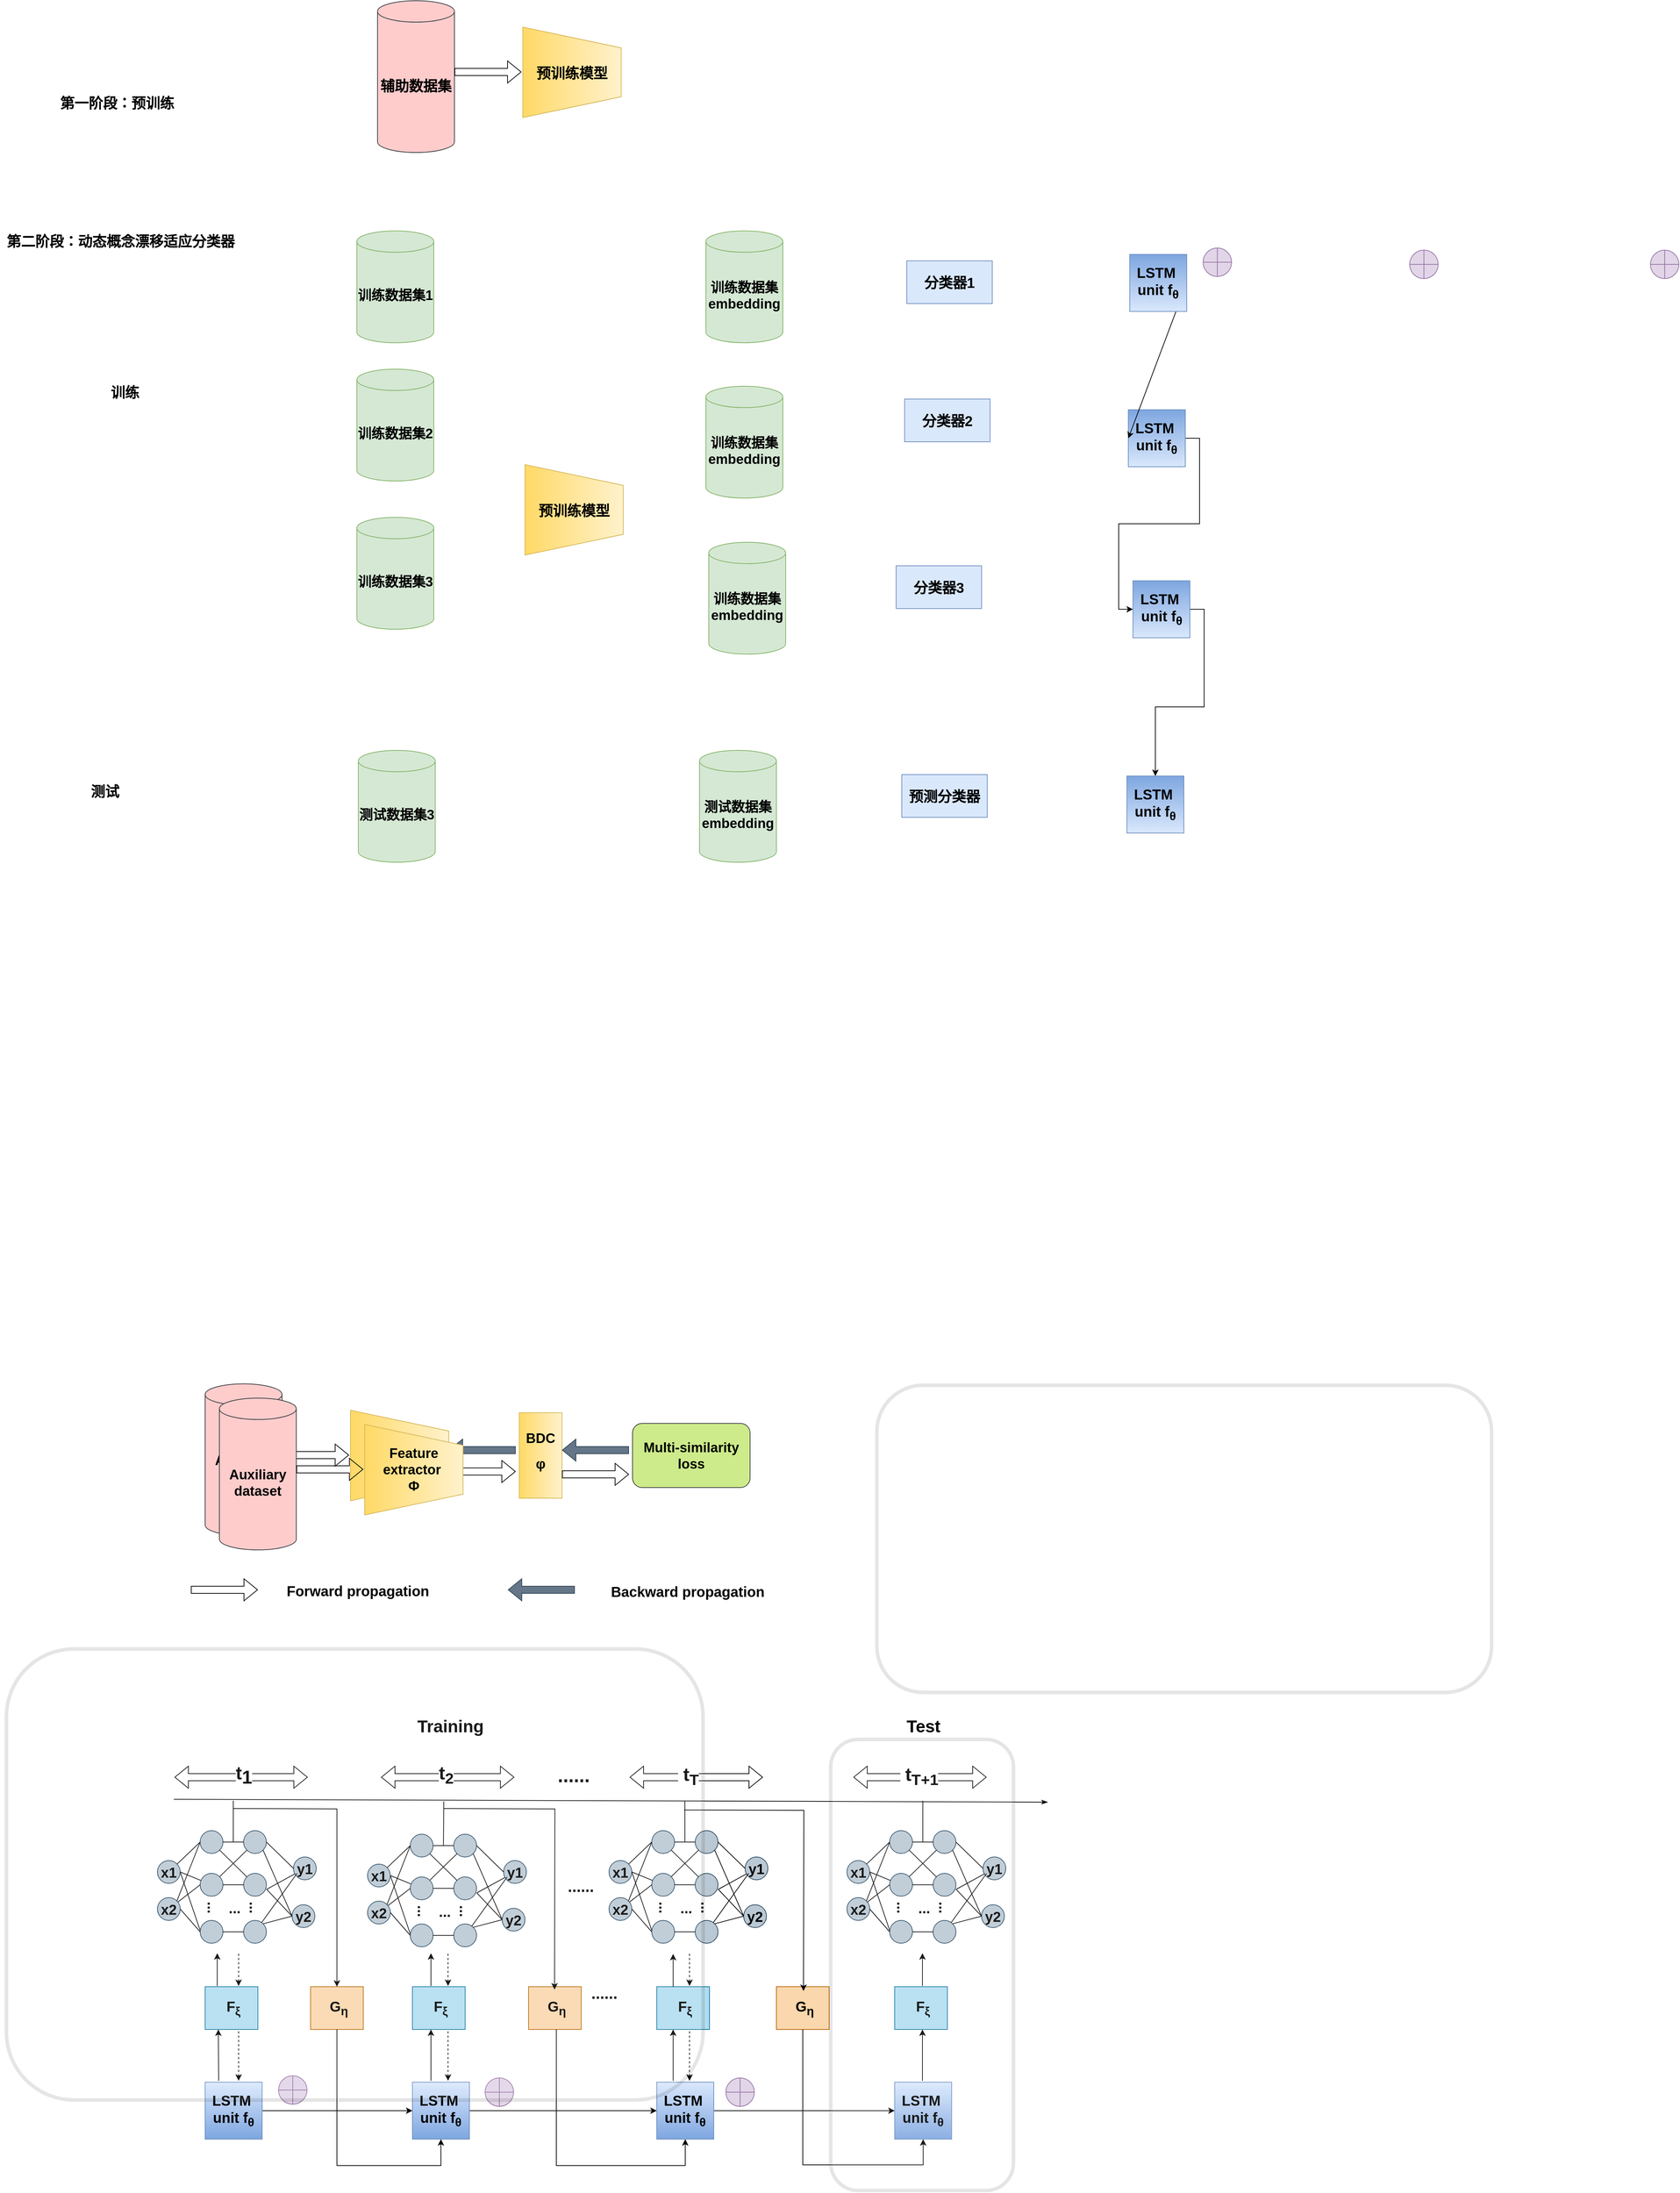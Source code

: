 <mxfile version="24.2.3" type="github">
  <diagram name="第 1 页" id="IuZ21-W2MwJ3771QIR-E">
    <mxGraphModel dx="3034" dy="2571" grid="0" gridSize="10" guides="1" tooltips="1" connect="1" arrows="1" fold="1" page="0" pageScale="1" pageWidth="827" pageHeight="1169" math="0" shadow="0">
      <root>
        <mxCell id="0" />
        <mxCell id="1" parent="0" />
        <mxCell id="ZrMqJIstzdSPl8vEg9Mc-2" value="&lt;font style=&quot;font-size: 19px;&quot;&gt;&lt;b&gt;Auxiliary dataset&lt;/b&gt;&lt;/font&gt;" style="shape=cylinder3;whiteSpace=wrap;html=1;boundedLbl=1;backgroundOutline=1;size=15;fillColor=#ffcccc;strokeColor=#36393d;" vertex="1" parent="1">
          <mxGeometry x="75" y="989" width="108" height="213" as="geometry" />
        </mxCell>
        <mxCell id="ZrMqJIstzdSPl8vEg9Mc-3" value="&lt;div style=&quot;font-size: 19px;&quot;&gt;&lt;font style=&quot;font-size: 19px;&quot;&gt;&lt;b&gt;&lt;font style=&quot;font-size: 19px;&quot;&gt;&lt;font style=&quot;font-size: 19px;&quot;&gt;Feature extractor&lt;/font&gt;&lt;span class=&quot;content-right_1THTn&quot;&gt;&amp;nbsp;&lt;/span&gt;&lt;/font&gt;&lt;/b&gt;&lt;/font&gt;&lt;/div&gt;&lt;div style=&quot;font-size: 19px;&quot;&gt;&lt;font style=&quot;font-size: 19px;&quot;&gt;&lt;b&gt;&lt;font style=&quot;font-size: 19px;&quot;&gt;&lt;span class=&quot;content-right_1THTn&quot;&gt;Φ&lt;/span&gt;&lt;/font&gt;&lt;/b&gt;&lt;/font&gt;&lt;/div&gt;" style="verticalLabelPosition=middle;verticalAlign=middle;html=1;shape=trapezoid;perimeter=trapezoidPerimeter;whiteSpace=wrap;size=0.23;arcSize=10;flipV=1;labelPosition=center;align=center;direction=south;fillColor=#fff2cc;gradientColor=#ffd966;strokeColor=#d6b656;" vertex="1" parent="1">
          <mxGeometry x="279" y="1026" width="138" height="127" as="geometry" />
        </mxCell>
        <mxCell id="ZrMqJIstzdSPl8vEg9Mc-4" value="&lt;font style=&quot;font-size: 19px;&quot;&gt;&lt;b&gt;BDC &lt;/b&gt;&lt;/font&gt;&lt;h1 style=&quot;font-size: 19px;&quot; class=&quot;QuestionHeader-title&quot;&gt;&lt;font style=&quot;font-size: 19px;&quot;&gt;φ&lt;/font&gt;&lt;/h1&gt;" style="rounded=0;whiteSpace=wrap;html=1;direction=south;fillColor=#fff2cc;gradientColor=#ffd966;strokeColor=#d6b656;" vertex="1" parent="1">
          <mxGeometry x="516" y="1029.5" width="60" height="120" as="geometry" />
        </mxCell>
        <mxCell id="ZrMqJIstzdSPl8vEg9Mc-5" value="&lt;font style=&quot;font-size: 19px;&quot;&gt;&lt;b&gt;&lt;font style=&quot;font-size: 19px;&quot;&gt;Multi-similarity loss&lt;/font&gt;&lt;/b&gt;&lt;/font&gt;" style="rounded=1;whiteSpace=wrap;html=1;fillColor=#cdeb8b;strokeColor=#36393d;" vertex="1" parent="1">
          <mxGeometry x="675" y="1044.5" width="165" height="90" as="geometry" />
        </mxCell>
        <mxCell id="ZrMqJIstzdSPl8vEg9Mc-6" value="" style="shape=flexArrow;endArrow=classic;html=1;rounded=0;" edge="1" parent="1">
          <mxGeometry width="50" height="50" relative="1" as="geometry">
            <mxPoint x="183" y="1089" as="sourcePoint" />
            <mxPoint x="277" y="1089" as="targetPoint" />
          </mxGeometry>
        </mxCell>
        <mxCell id="ZrMqJIstzdSPl8vEg9Mc-7" value="" style="shape=flexArrow;endArrow=classic;html=1;rounded=0;fontStyle=1" edge="1" parent="1">
          <mxGeometry width="50" height="50" relative="1" as="geometry">
            <mxPoint x="576" y="1116" as="sourcePoint" />
            <mxPoint x="670" y="1116" as="targetPoint" />
          </mxGeometry>
        </mxCell>
        <mxCell id="ZrMqJIstzdSPl8vEg9Mc-8" value="" style="shape=flexArrow;endArrow=classic;html=1;rounded=0;" edge="1" parent="1">
          <mxGeometry width="50" height="50" relative="1" as="geometry">
            <mxPoint x="417" y="1112" as="sourcePoint" />
            <mxPoint x="511" y="1112" as="targetPoint" />
          </mxGeometry>
        </mxCell>
        <mxCell id="ZrMqJIstzdSPl8vEg9Mc-9" value="" style="shape=flexArrow;endArrow=none;html=1;rounded=0;fontStyle=1;startArrow=block;endFill=0;fillColor=#647687;strokeColor=#314354;" edge="1" parent="1">
          <mxGeometry width="50" height="50" relative="1" as="geometry">
            <mxPoint x="576" y="1082" as="sourcePoint" />
            <mxPoint x="670" y="1082" as="targetPoint" />
          </mxGeometry>
        </mxCell>
        <mxCell id="ZrMqJIstzdSPl8vEg9Mc-10" value="" style="shape=flexArrow;endArrow=none;html=1;rounded=0;fontStyle=1;startArrow=block;endFill=0;fillColor=#647687;strokeColor=#314354;" edge="1" parent="1">
          <mxGeometry width="50" height="50" relative="1" as="geometry">
            <mxPoint x="417" y="1082" as="sourcePoint" />
            <mxPoint x="511" y="1082" as="targetPoint" />
          </mxGeometry>
        </mxCell>
        <mxCell id="ZrMqJIstzdSPl8vEg9Mc-11" value="" style="rounded=1;whiteSpace=wrap;html=1;opacity=10;strokeWidth=5;" vertex="1" parent="1">
          <mxGeometry x="1018" y="991" width="863" height="431" as="geometry" />
        </mxCell>
        <mxCell id="ZrMqJIstzdSPl8vEg9Mc-12" value="&lt;font style=&quot;font-size: 22px;&quot;&gt;&lt;b style=&quot;font-size: 20px;&quot;&gt;&lt;font style=&quot;font-size: 20px;&quot;&gt;Forward propagation&lt;br&gt;&lt;/font&gt;&lt;/b&gt;&lt;/font&gt;" style="text;html=1;align=center;verticalAlign=middle;resizable=0;points=[];autosize=1;strokeColor=none;fillColor=none;" vertex="1" parent="1">
          <mxGeometry x="180" y="1261" width="218" height="38" as="geometry" />
        </mxCell>
        <mxCell id="ZrMqJIstzdSPl8vEg9Mc-13" value="&lt;font size=&quot;1&quot;&gt;&lt;b&gt;&lt;font style=&quot;font-size: 20px;&quot;&gt;Backward propagation&lt;/font&gt;&lt;/b&gt;&lt;/font&gt;" style="text;html=1;align=center;verticalAlign=middle;resizable=0;points=[];autosize=1;strokeColor=none;fillColor=none;" vertex="1" parent="1">
          <mxGeometry x="635" y="1262" width="234" height="36" as="geometry" />
        </mxCell>
        <mxCell id="ZrMqJIstzdSPl8vEg9Mc-14" value="" style="shape=flexArrow;endArrow=none;html=1;rounded=0;fontStyle=1;startArrow=block;endFill=0;fillColor=#647687;strokeColor=#314354;" edge="1" parent="1">
          <mxGeometry width="50" height="50" relative="1" as="geometry">
            <mxPoint x="500" y="1278" as="sourcePoint" />
            <mxPoint x="594" y="1278" as="targetPoint" />
          </mxGeometry>
        </mxCell>
        <mxCell id="ZrMqJIstzdSPl8vEg9Mc-15" value="" style="shape=flexArrow;endArrow=classic;html=1;rounded=0;" edge="1" parent="1">
          <mxGeometry width="50" height="50" relative="1" as="geometry">
            <mxPoint x="55" y="1278" as="sourcePoint" />
            <mxPoint x="149" y="1278" as="targetPoint" />
          </mxGeometry>
        </mxCell>
        <mxCell id="ZrMqJIstzdSPl8vEg9Mc-16" style="edgeStyle=orthogonalEdgeStyle;rounded=0;orthogonalLoop=1;jettySize=auto;html=1;exitX=1;exitY=0.5;exitDx=0;exitDy=0;entryX=0;entryY=0.5;entryDx=0;entryDy=0;fontSize=18;fontStyle=1" edge="1" parent="1" source="ZrMqJIstzdSPl8vEg9Mc-17" target="ZrMqJIstzdSPl8vEg9Mc-115">
          <mxGeometry relative="1" as="geometry" />
        </mxCell>
        <mxCell id="ZrMqJIstzdSPl8vEg9Mc-17" value="&lt;div style=&quot;font-size: 20px;&quot;&gt;&lt;font style=&quot;font-size: 20px;&quot;&gt;&lt;b&gt;&lt;font style=&quot;font-size: 20px;&quot;&gt;LSTM&amp;nbsp;&lt;/font&gt;&lt;/b&gt;&lt;/font&gt;&lt;/div&gt;&lt;div style=&quot;font-size: 20px;&quot;&gt;&lt;font style=&quot;font-size: 20px;&quot;&gt;&lt;b&gt;&lt;font style=&quot;font-size: 20px;&quot;&gt;unit f&lt;/font&gt;&lt;/b&gt;&lt;font style=&quot;font-size: 20px;&quot;&gt;&lt;b&gt;&lt;span class=&quot;content-right_2s-H4&quot;&gt;&lt;sub&gt;θ&lt;/sub&gt;&lt;/span&gt;&lt;/b&gt;&lt;/font&gt;&lt;/font&gt;&lt;/div&gt;" style="whiteSpace=wrap;html=1;aspect=fixed;fillColor=#dae8fc;strokeColor=#6c8ebf;gradientColor=#7ea6e0;" vertex="1" parent="1">
          <mxGeometry x="366" y="1969" width="80" height="80" as="geometry" />
        </mxCell>
        <mxCell id="ZrMqJIstzdSPl8vEg9Mc-18" value="&lt;font size=&quot;1&quot;&gt;&lt;b style=&quot;font-size: 20px;&quot;&gt;x1&lt;/b&gt;&lt;/font&gt;" style="ellipse;whiteSpace=wrap;html=1;aspect=fixed;fillColor=#bac8d3;strokeColor=#23445d;" vertex="1" parent="1">
          <mxGeometry x="8" y="1658" width="32" height="32" as="geometry" />
        </mxCell>
        <mxCell id="ZrMqJIstzdSPl8vEg9Mc-19" value="&lt;b&gt;&lt;font style=&quot;font-size: 20px;&quot;&gt;x2&lt;/font&gt;&lt;/b&gt;" style="ellipse;whiteSpace=wrap;html=1;aspect=fixed;fillColor=#bac8d3;strokeColor=#23445d;" vertex="1" parent="1">
          <mxGeometry x="8" y="1710" width="32" height="32" as="geometry" />
        </mxCell>
        <mxCell id="ZrMqJIstzdSPl8vEg9Mc-20" style="rounded=0;orthogonalLoop=1;jettySize=auto;html=1;exitX=0;exitY=0.5;exitDx=0;exitDy=0;endArrow=none;endFill=0;" edge="1" parent="1" source="ZrMqJIstzdSPl8vEg9Mc-21" target="ZrMqJIstzdSPl8vEg9Mc-18">
          <mxGeometry relative="1" as="geometry" />
        </mxCell>
        <mxCell id="ZrMqJIstzdSPl8vEg9Mc-21" value="" style="ellipse;whiteSpace=wrap;html=1;aspect=fixed;fillColor=#bac8d3;strokeColor=#23445d;" vertex="1" parent="1">
          <mxGeometry x="68" y="1616" width="32" height="32" as="geometry" />
        </mxCell>
        <mxCell id="ZrMqJIstzdSPl8vEg9Mc-22" value="" style="ellipse;whiteSpace=wrap;html=1;aspect=fixed;fillColor=#bac8d3;strokeColor=#23445d;" vertex="1" parent="1">
          <mxGeometry x="68" y="1676" width="32" height="32" as="geometry" />
        </mxCell>
        <mxCell id="ZrMqJIstzdSPl8vEg9Mc-23" value="" style="ellipse;whiteSpace=wrap;html=1;aspect=fixed;fillColor=#bac8d3;strokeColor=#23445d;" vertex="1" parent="1">
          <mxGeometry x="68" y="1742" width="32" height="32" as="geometry" />
        </mxCell>
        <mxCell id="ZrMqJIstzdSPl8vEg9Mc-24" value="" style="ellipse;whiteSpace=wrap;html=1;aspect=fixed;fillColor=#bac8d3;strokeColor=#23445d;" vertex="1" parent="1">
          <mxGeometry x="129" y="1616" width="32" height="32" as="geometry" />
        </mxCell>
        <mxCell id="ZrMqJIstzdSPl8vEg9Mc-25" value="" style="ellipse;whiteSpace=wrap;html=1;aspect=fixed;fillColor=#bac8d3;strokeColor=#23445d;" vertex="1" parent="1">
          <mxGeometry x="129" y="1676" width="32" height="32" as="geometry" />
        </mxCell>
        <mxCell id="ZrMqJIstzdSPl8vEg9Mc-26" value="" style="ellipse;whiteSpace=wrap;html=1;aspect=fixed;fillColor=#bac8d3;strokeColor=#23445d;" vertex="1" parent="1">
          <mxGeometry x="129" y="1742" width="32" height="32" as="geometry" />
        </mxCell>
        <mxCell id="ZrMqJIstzdSPl8vEg9Mc-27" value="&lt;b&gt;&lt;font style=&quot;font-size: 20px;&quot;&gt;y1&lt;/font&gt;&lt;/b&gt;" style="ellipse;whiteSpace=wrap;html=1;aspect=fixed;fillColor=#bac8d3;strokeColor=#23445d;" vertex="1" parent="1">
          <mxGeometry x="199" y="1653" width="32" height="32" as="geometry" />
        </mxCell>
        <mxCell id="ZrMqJIstzdSPl8vEg9Mc-28" value="&lt;font style=&quot;font-size: 20px;&quot;&gt;&lt;b&gt;y2&lt;/b&gt;&lt;/font&gt;" style="ellipse;whiteSpace=wrap;html=1;aspect=fixed;fillColor=#bac8d3;strokeColor=#23445d;" vertex="1" parent="1">
          <mxGeometry x="197" y="1720" width="32" height="32" as="geometry" />
        </mxCell>
        <mxCell id="ZrMqJIstzdSPl8vEg9Mc-29" style="rounded=0;orthogonalLoop=1;jettySize=auto;html=1;endArrow=none;endFill=0;entryX=1;entryY=0.5;entryDx=0;entryDy=0;" edge="1" parent="1" source="ZrMqJIstzdSPl8vEg9Mc-22" target="ZrMqJIstzdSPl8vEg9Mc-18">
          <mxGeometry relative="1" as="geometry">
            <mxPoint x="78" y="1642" as="sourcePoint" />
            <mxPoint x="46" y="1673" as="targetPoint" />
          </mxGeometry>
        </mxCell>
        <mxCell id="ZrMqJIstzdSPl8vEg9Mc-30" style="rounded=0;orthogonalLoop=1;jettySize=auto;html=1;exitX=0;exitY=0.438;exitDx=0;exitDy=0;endArrow=none;endFill=0;entryX=1;entryY=0.5;entryDx=0;entryDy=0;exitPerimeter=0;" edge="1" parent="1" source="ZrMqJIstzdSPl8vEg9Mc-23" target="ZrMqJIstzdSPl8vEg9Mc-18">
          <mxGeometry relative="1" as="geometry">
            <mxPoint x="88" y="1652" as="sourcePoint" />
            <mxPoint x="56" y="1683" as="targetPoint" />
          </mxGeometry>
        </mxCell>
        <mxCell id="ZrMqJIstzdSPl8vEg9Mc-31" style="rounded=0;orthogonalLoop=1;jettySize=auto;html=1;exitX=0;exitY=0.5;exitDx=0;exitDy=0;endArrow=none;endFill=0;entryX=1;entryY=0;entryDx=0;entryDy=0;" edge="1" parent="1" source="ZrMqJIstzdSPl8vEg9Mc-21" target="ZrMqJIstzdSPl8vEg9Mc-19">
          <mxGeometry relative="1" as="geometry">
            <mxPoint x="98" y="1662" as="sourcePoint" />
            <mxPoint x="66" y="1693" as="targetPoint" />
          </mxGeometry>
        </mxCell>
        <mxCell id="ZrMqJIstzdSPl8vEg9Mc-32" style="rounded=0;orthogonalLoop=1;jettySize=auto;html=1;endArrow=none;endFill=0;exitX=0;exitY=0.5;exitDx=0;exitDy=0;" edge="1" parent="1" source="ZrMqJIstzdSPl8vEg9Mc-22" target="ZrMqJIstzdSPl8vEg9Mc-19">
          <mxGeometry relative="1" as="geometry">
            <mxPoint x="71" y="1699" as="sourcePoint" />
            <mxPoint x="76" y="1703" as="targetPoint" />
          </mxGeometry>
        </mxCell>
        <mxCell id="ZrMqJIstzdSPl8vEg9Mc-33" style="rounded=0;orthogonalLoop=1;jettySize=auto;html=1;exitX=0;exitY=0.5;exitDx=0;exitDy=0;endArrow=none;endFill=0;entryX=1;entryY=0.5;entryDx=0;entryDy=0;" edge="1" parent="1" source="ZrMqJIstzdSPl8vEg9Mc-23" target="ZrMqJIstzdSPl8vEg9Mc-19">
          <mxGeometry relative="1" as="geometry">
            <mxPoint x="66" y="1702" as="sourcePoint" />
            <mxPoint x="34" y="1733" as="targetPoint" />
          </mxGeometry>
        </mxCell>
        <mxCell id="ZrMqJIstzdSPl8vEg9Mc-34" style="rounded=0;orthogonalLoop=1;jettySize=auto;html=1;endArrow=none;endFill=0;" edge="1" parent="1" source="ZrMqJIstzdSPl8vEg9Mc-21" target="ZrMqJIstzdSPl8vEg9Mc-24">
          <mxGeometry relative="1" as="geometry">
            <mxPoint x="78" y="1642" as="sourcePoint" />
            <mxPoint x="46" y="1673" as="targetPoint" />
          </mxGeometry>
        </mxCell>
        <mxCell id="ZrMqJIstzdSPl8vEg9Mc-35" style="rounded=0;orthogonalLoop=1;jettySize=auto;html=1;exitX=1;exitY=1;exitDx=0;exitDy=0;endArrow=none;endFill=0;" edge="1" parent="1" source="ZrMqJIstzdSPl8vEg9Mc-21" target="ZrMqJIstzdSPl8vEg9Mc-25">
          <mxGeometry relative="1" as="geometry">
            <mxPoint x="98" y="1662" as="sourcePoint" />
            <mxPoint x="66" y="1693" as="targetPoint" />
          </mxGeometry>
        </mxCell>
        <mxCell id="ZrMqJIstzdSPl8vEg9Mc-36" style="rounded=0;orthogonalLoop=1;jettySize=auto;html=1;exitX=0;exitY=1;exitDx=0;exitDy=0;endArrow=none;endFill=0;entryX=1;entryY=0;entryDx=0;entryDy=0;" edge="1" parent="1" source="ZrMqJIstzdSPl8vEg9Mc-24" target="ZrMqJIstzdSPl8vEg9Mc-22">
          <mxGeometry relative="1" as="geometry">
            <mxPoint x="108" y="1672" as="sourcePoint" />
            <mxPoint x="76" y="1703" as="targetPoint" />
          </mxGeometry>
        </mxCell>
        <mxCell id="ZrMqJIstzdSPl8vEg9Mc-37" style="rounded=0;orthogonalLoop=1;jettySize=auto;html=1;endArrow=none;endFill=0;" edge="1" parent="1" source="ZrMqJIstzdSPl8vEg9Mc-25" target="ZrMqJIstzdSPl8vEg9Mc-22">
          <mxGeometry relative="1" as="geometry">
            <mxPoint x="118" y="1682" as="sourcePoint" />
            <mxPoint x="86" y="1713" as="targetPoint" />
          </mxGeometry>
        </mxCell>
        <mxCell id="ZrMqJIstzdSPl8vEg9Mc-38" style="rounded=0;orthogonalLoop=1;jettySize=auto;html=1;exitX=0;exitY=0.5;exitDx=0;exitDy=0;endArrow=none;endFill=0;entryX=1;entryY=0.5;entryDx=0;entryDy=0;" edge="1" parent="1" source="ZrMqJIstzdSPl8vEg9Mc-26" target="ZrMqJIstzdSPl8vEg9Mc-23">
          <mxGeometry relative="1" as="geometry">
            <mxPoint x="128" y="1692" as="sourcePoint" />
            <mxPoint x="96" y="1723" as="targetPoint" />
          </mxGeometry>
        </mxCell>
        <mxCell id="ZrMqJIstzdSPl8vEg9Mc-39" style="rounded=0;orthogonalLoop=1;jettySize=auto;html=1;endArrow=none;endFill=0;" edge="1" parent="1" target="ZrMqJIstzdSPl8vEg9Mc-27">
          <mxGeometry relative="1" as="geometry">
            <mxPoint x="162" y="1698" as="sourcePoint" />
            <mxPoint x="106" y="1733" as="targetPoint" />
          </mxGeometry>
        </mxCell>
        <mxCell id="ZrMqJIstzdSPl8vEg9Mc-40" style="rounded=0;orthogonalLoop=1;jettySize=auto;html=1;exitX=1;exitY=0.5;exitDx=0;exitDy=0;endArrow=none;endFill=0;entryX=0;entryY=0.5;entryDx=0;entryDy=0;" edge="1" parent="1" source="ZrMqJIstzdSPl8vEg9Mc-24" target="ZrMqJIstzdSPl8vEg9Mc-27">
          <mxGeometry relative="1" as="geometry">
            <mxPoint x="148" y="1712" as="sourcePoint" />
            <mxPoint x="116" y="1743" as="targetPoint" />
          </mxGeometry>
        </mxCell>
        <mxCell id="ZrMqJIstzdSPl8vEg9Mc-41" style="rounded=0;orthogonalLoop=1;jettySize=auto;html=1;endArrow=none;endFill=0;" edge="1" parent="1" target="ZrMqJIstzdSPl8vEg9Mc-26">
          <mxGeometry relative="1" as="geometry">
            <mxPoint x="204" y="1676" as="sourcePoint" />
            <mxPoint x="126" y="1753" as="targetPoint" />
          </mxGeometry>
        </mxCell>
        <mxCell id="ZrMqJIstzdSPl8vEg9Mc-42" style="rounded=0;orthogonalLoop=1;jettySize=auto;html=1;endArrow=none;endFill=0;entryX=1;entryY=1;entryDx=0;entryDy=0;exitX=0;exitY=0.5;exitDx=0;exitDy=0;" edge="1" parent="1" source="ZrMqJIstzdSPl8vEg9Mc-28" target="ZrMqJIstzdSPl8vEg9Mc-24">
          <mxGeometry relative="1" as="geometry">
            <mxPoint x="168" y="1732" as="sourcePoint" />
            <mxPoint x="136" y="1763" as="targetPoint" />
          </mxGeometry>
        </mxCell>
        <mxCell id="ZrMqJIstzdSPl8vEg9Mc-43" style="rounded=0;orthogonalLoop=1;jettySize=auto;html=1;exitX=0;exitY=0.5;exitDx=0;exitDy=0;endArrow=none;endFill=0;entryX=1;entryY=0.688;entryDx=0;entryDy=0;entryPerimeter=0;" edge="1" parent="1" source="ZrMqJIstzdSPl8vEg9Mc-28" target="ZrMqJIstzdSPl8vEg9Mc-25">
          <mxGeometry relative="1" as="geometry">
            <mxPoint x="178" y="1742" as="sourcePoint" />
            <mxPoint x="146" y="1773" as="targetPoint" />
          </mxGeometry>
        </mxCell>
        <mxCell id="ZrMqJIstzdSPl8vEg9Mc-44" style="rounded=0;orthogonalLoop=1;jettySize=auto;html=1;exitX=0;exitY=0.5;exitDx=0;exitDy=0;endArrow=none;endFill=0;entryX=1;entryY=0;entryDx=0;entryDy=0;" edge="1" parent="1" source="ZrMqJIstzdSPl8vEg9Mc-28" target="ZrMqJIstzdSPl8vEg9Mc-26">
          <mxGeometry relative="1" as="geometry">
            <mxPoint x="188" y="1752" as="sourcePoint" />
            <mxPoint x="156" y="1783" as="targetPoint" />
          </mxGeometry>
        </mxCell>
        <mxCell id="ZrMqJIstzdSPl8vEg9Mc-45" value="&lt;font size=&quot;1&quot;&gt;&lt;b&gt;&lt;font style=&quot;font-size: 20px;&quot;&gt;...&lt;/font&gt;&lt;/b&gt;&lt;/font&gt;" style="text;html=1;align=center;verticalAlign=middle;resizable=0;points=[];autosize=1;strokeColor=none;fillColor=none;rotation=90;" vertex="1" parent="1">
          <mxGeometry x="69" y="1705" width="35" height="36" as="geometry" />
        </mxCell>
        <mxCell id="ZrMqJIstzdSPl8vEg9Mc-46" value="&lt;font size=&quot;1&quot;&gt;&lt;b style=&quot;font-size: 20px;&quot;&gt;...&lt;/b&gt;&lt;/font&gt;" style="text;html=1;align=center;verticalAlign=middle;resizable=0;points=[];autosize=1;strokeColor=none;fillColor=none;rotation=90;" vertex="1" parent="1">
          <mxGeometry x="128" y="1705" width="35" height="36" as="geometry" />
        </mxCell>
        <mxCell id="ZrMqJIstzdSPl8vEg9Mc-47" value="&lt;font size=&quot;1&quot;&gt;&lt;b style=&quot;font-size: 20px;&quot;&gt;...&lt;/b&gt;&lt;/font&gt;" style="text;html=1;align=center;verticalAlign=middle;resizable=0;points=[];autosize=1;strokeColor=none;fillColor=none;" vertex="1" parent="1">
          <mxGeometry x="98" y="1706" width="35" height="36" as="geometry" />
        </mxCell>
        <mxCell id="ZrMqJIstzdSPl8vEg9Mc-48" style="rounded=0;orthogonalLoop=1;jettySize=auto;html=1;endArrow=none;endFill=0;" edge="1" parent="1">
          <mxGeometry relative="1" as="geometry">
            <mxPoint x="114.5" y="1632" as="sourcePoint" />
            <mxPoint x="114.5" y="1574" as="targetPoint" />
          </mxGeometry>
        </mxCell>
        <mxCell id="ZrMqJIstzdSPl8vEg9Mc-49" style="rounded=0;orthogonalLoop=1;jettySize=auto;html=1;endArrow=none;endFill=0;exitX=0;exitY=0.5;exitDx=0;exitDy=0;entryX=1;entryY=0.5;entryDx=0;entryDy=0;startArrow=classic;startFill=1;" edge="1" parent="1" source="ZrMqJIstzdSPl8vEg9Mc-17" target="ZrMqJIstzdSPl8vEg9Mc-51">
          <mxGeometry relative="1" as="geometry">
            <mxPoint x="239" y="1871" as="sourcePoint" />
            <mxPoint x="166" y="1848" as="targetPoint" />
          </mxGeometry>
        </mxCell>
        <mxCell id="ZrMqJIstzdSPl8vEg9Mc-50" style="rounded=0;orthogonalLoop=1;jettySize=auto;html=1;endArrow=none;endFill=0;startArrow=classicThin;startFill=1;" edge="1" parent="1">
          <mxGeometry relative="1" as="geometry">
            <mxPoint x="1258" y="1576" as="sourcePoint" />
            <mxPoint x="31" y="1572" as="targetPoint" />
          </mxGeometry>
        </mxCell>
        <mxCell id="ZrMqJIstzdSPl8vEg9Mc-51" value="&lt;div style=&quot;font-size: 20px;&quot;&gt;&lt;font style=&quot;font-size: 20px;&quot;&gt;&lt;b&gt;&lt;font style=&quot;font-size: 20px;&quot;&gt;LSTM&amp;nbsp;&lt;/font&gt;&lt;/b&gt;&lt;/font&gt;&lt;/div&gt;&lt;div style=&quot;font-size: 20px;&quot;&gt;&lt;font style=&quot;font-size: 20px;&quot;&gt;&lt;b&gt;&lt;font style=&quot;font-size: 20px;&quot;&gt;unit f&lt;/font&gt;&lt;/b&gt;&lt;font style=&quot;font-size: 20px;&quot;&gt;&lt;b&gt;&lt;span class=&quot;content-right_2s-H4&quot;&gt;&lt;sub&gt;θ&lt;/sub&gt;&lt;/span&gt;&lt;/b&gt;&lt;/font&gt;&lt;/font&gt;&lt;/div&gt;" style="whiteSpace=wrap;html=1;aspect=fixed;fillColor=#dae8fc;strokeColor=#6c8ebf;gradientColor=#7ea6e0;" vertex="1" parent="1">
          <mxGeometry x="75" y="1969" width="80" height="80" as="geometry" />
        </mxCell>
        <mxCell id="ZrMqJIstzdSPl8vEg9Mc-52" value="&lt;font style=&quot;font-size: 20px;&quot;&gt;&lt;b&gt;x1&lt;/b&gt;&lt;/font&gt;" style="ellipse;whiteSpace=wrap;html=1;aspect=fixed;fillColor=#bac8d3;strokeColor=#23445d;" vertex="1" parent="1">
          <mxGeometry x="303" y="1663" width="32" height="32" as="geometry" />
        </mxCell>
        <mxCell id="ZrMqJIstzdSPl8vEg9Mc-53" value="&lt;font style=&quot;font-size: 20px;&quot;&gt;&lt;b&gt;x2&lt;/b&gt;&lt;/font&gt;" style="ellipse;whiteSpace=wrap;html=1;aspect=fixed;fillColor=#bac8d3;strokeColor=#23445d;" vertex="1" parent="1">
          <mxGeometry x="303" y="1715" width="32" height="32" as="geometry" />
        </mxCell>
        <mxCell id="ZrMqJIstzdSPl8vEg9Mc-54" style="rounded=0;orthogonalLoop=1;jettySize=auto;html=1;exitX=0;exitY=0.5;exitDx=0;exitDy=0;endArrow=none;endFill=0;" edge="1" parent="1" source="ZrMqJIstzdSPl8vEg9Mc-55" target="ZrMqJIstzdSPl8vEg9Mc-52">
          <mxGeometry relative="1" as="geometry" />
        </mxCell>
        <mxCell id="ZrMqJIstzdSPl8vEg9Mc-55" value="" style="ellipse;whiteSpace=wrap;html=1;aspect=fixed;fillColor=#bac8d3;strokeColor=#23445d;" vertex="1" parent="1">
          <mxGeometry x="363" y="1621" width="32" height="32" as="geometry" />
        </mxCell>
        <mxCell id="ZrMqJIstzdSPl8vEg9Mc-56" value="" style="ellipse;whiteSpace=wrap;html=1;aspect=fixed;fillColor=#bac8d3;strokeColor=#23445d;" vertex="1" parent="1">
          <mxGeometry x="363" y="1681" width="32" height="32" as="geometry" />
        </mxCell>
        <mxCell id="ZrMqJIstzdSPl8vEg9Mc-57" value="" style="ellipse;whiteSpace=wrap;html=1;aspect=fixed;fillColor=#bac8d3;strokeColor=#23445d;" vertex="1" parent="1">
          <mxGeometry x="363" y="1747" width="32" height="32" as="geometry" />
        </mxCell>
        <mxCell id="ZrMqJIstzdSPl8vEg9Mc-58" value="" style="ellipse;whiteSpace=wrap;html=1;aspect=fixed;fillColor=#bac8d3;strokeColor=#23445d;" vertex="1" parent="1">
          <mxGeometry x="424" y="1621" width="32" height="32" as="geometry" />
        </mxCell>
        <mxCell id="ZrMqJIstzdSPl8vEg9Mc-59" value="" style="ellipse;whiteSpace=wrap;html=1;aspect=fixed;fillColor=#bac8d3;strokeColor=#23445d;" vertex="1" parent="1">
          <mxGeometry x="424" y="1681" width="32" height="32" as="geometry" />
        </mxCell>
        <mxCell id="ZrMqJIstzdSPl8vEg9Mc-60" value="" style="ellipse;whiteSpace=wrap;html=1;aspect=fixed;fillColor=#bac8d3;strokeColor=#23445d;" vertex="1" parent="1">
          <mxGeometry x="424" y="1747" width="32" height="32" as="geometry" />
        </mxCell>
        <mxCell id="ZrMqJIstzdSPl8vEg9Mc-61" value="&lt;font style=&quot;font-size: 20px;&quot;&gt;&lt;b&gt;y1&lt;/b&gt;&lt;/font&gt;" style="ellipse;whiteSpace=wrap;html=1;aspect=fixed;fillColor=#bac8d3;strokeColor=#23445d;" vertex="1" parent="1">
          <mxGeometry x="494" y="1658" width="32" height="32" as="geometry" />
        </mxCell>
        <mxCell id="ZrMqJIstzdSPl8vEg9Mc-62" value="&lt;font style=&quot;font-size: 20px;&quot;&gt;&lt;b&gt;y2&lt;/b&gt;&lt;/font&gt;" style="ellipse;whiteSpace=wrap;html=1;aspect=fixed;fillColor=#bac8d3;strokeColor=#23445d;" vertex="1" parent="1">
          <mxGeometry x="492" y="1725" width="32" height="32" as="geometry" />
        </mxCell>
        <mxCell id="ZrMqJIstzdSPl8vEg9Mc-63" style="rounded=0;orthogonalLoop=1;jettySize=auto;html=1;endArrow=none;endFill=0;entryX=1;entryY=0.5;entryDx=0;entryDy=0;" edge="1" parent="1" source="ZrMqJIstzdSPl8vEg9Mc-56" target="ZrMqJIstzdSPl8vEg9Mc-52">
          <mxGeometry relative="1" as="geometry">
            <mxPoint x="373" y="1647" as="sourcePoint" />
            <mxPoint x="341" y="1678" as="targetPoint" />
          </mxGeometry>
        </mxCell>
        <mxCell id="ZrMqJIstzdSPl8vEg9Mc-64" style="rounded=0;orthogonalLoop=1;jettySize=auto;html=1;exitX=0;exitY=0.438;exitDx=0;exitDy=0;endArrow=none;endFill=0;entryX=1;entryY=0.5;entryDx=0;entryDy=0;exitPerimeter=0;" edge="1" parent="1" source="ZrMqJIstzdSPl8vEg9Mc-57" target="ZrMqJIstzdSPl8vEg9Mc-52">
          <mxGeometry relative="1" as="geometry">
            <mxPoint x="383" y="1657" as="sourcePoint" />
            <mxPoint x="351" y="1688" as="targetPoint" />
          </mxGeometry>
        </mxCell>
        <mxCell id="ZrMqJIstzdSPl8vEg9Mc-65" style="rounded=0;orthogonalLoop=1;jettySize=auto;html=1;exitX=0;exitY=0.5;exitDx=0;exitDy=0;endArrow=none;endFill=0;entryX=1;entryY=0;entryDx=0;entryDy=0;" edge="1" parent="1" source="ZrMqJIstzdSPl8vEg9Mc-55" target="ZrMqJIstzdSPl8vEg9Mc-53">
          <mxGeometry relative="1" as="geometry">
            <mxPoint x="393" y="1667" as="sourcePoint" />
            <mxPoint x="361" y="1698" as="targetPoint" />
          </mxGeometry>
        </mxCell>
        <mxCell id="ZrMqJIstzdSPl8vEg9Mc-66" style="rounded=0;orthogonalLoop=1;jettySize=auto;html=1;endArrow=none;endFill=0;exitX=0;exitY=0.5;exitDx=0;exitDy=0;" edge="1" parent="1" source="ZrMqJIstzdSPl8vEg9Mc-56" target="ZrMqJIstzdSPl8vEg9Mc-53">
          <mxGeometry relative="1" as="geometry">
            <mxPoint x="366" y="1704" as="sourcePoint" />
            <mxPoint x="371" y="1708" as="targetPoint" />
          </mxGeometry>
        </mxCell>
        <mxCell id="ZrMqJIstzdSPl8vEg9Mc-67" style="rounded=0;orthogonalLoop=1;jettySize=auto;html=1;exitX=0;exitY=0.5;exitDx=0;exitDy=0;endArrow=none;endFill=0;entryX=1;entryY=0.5;entryDx=0;entryDy=0;" edge="1" parent="1" source="ZrMqJIstzdSPl8vEg9Mc-57" target="ZrMqJIstzdSPl8vEg9Mc-53">
          <mxGeometry relative="1" as="geometry">
            <mxPoint x="361" y="1707" as="sourcePoint" />
            <mxPoint x="329" y="1738" as="targetPoint" />
          </mxGeometry>
        </mxCell>
        <mxCell id="ZrMqJIstzdSPl8vEg9Mc-68" style="rounded=0;orthogonalLoop=1;jettySize=auto;html=1;endArrow=none;endFill=0;" edge="1" parent="1" source="ZrMqJIstzdSPl8vEg9Mc-55" target="ZrMqJIstzdSPl8vEg9Mc-58">
          <mxGeometry relative="1" as="geometry">
            <mxPoint x="373" y="1647" as="sourcePoint" />
            <mxPoint x="341" y="1678" as="targetPoint" />
          </mxGeometry>
        </mxCell>
        <mxCell id="ZrMqJIstzdSPl8vEg9Mc-69" style="rounded=0;orthogonalLoop=1;jettySize=auto;html=1;exitX=1;exitY=1;exitDx=0;exitDy=0;endArrow=none;endFill=0;" edge="1" parent="1" source="ZrMqJIstzdSPl8vEg9Mc-55" target="ZrMqJIstzdSPl8vEg9Mc-59">
          <mxGeometry relative="1" as="geometry">
            <mxPoint x="393" y="1667" as="sourcePoint" />
            <mxPoint x="361" y="1698" as="targetPoint" />
          </mxGeometry>
        </mxCell>
        <mxCell id="ZrMqJIstzdSPl8vEg9Mc-70" style="rounded=0;orthogonalLoop=1;jettySize=auto;html=1;exitX=0;exitY=1;exitDx=0;exitDy=0;endArrow=none;endFill=0;entryX=1;entryY=0;entryDx=0;entryDy=0;" edge="1" parent="1" source="ZrMqJIstzdSPl8vEg9Mc-58" target="ZrMqJIstzdSPl8vEg9Mc-56">
          <mxGeometry relative="1" as="geometry">
            <mxPoint x="403" y="1677" as="sourcePoint" />
            <mxPoint x="371" y="1708" as="targetPoint" />
          </mxGeometry>
        </mxCell>
        <mxCell id="ZrMqJIstzdSPl8vEg9Mc-71" style="rounded=0;orthogonalLoop=1;jettySize=auto;html=1;endArrow=none;endFill=0;" edge="1" parent="1" source="ZrMqJIstzdSPl8vEg9Mc-59" target="ZrMqJIstzdSPl8vEg9Mc-56">
          <mxGeometry relative="1" as="geometry">
            <mxPoint x="413" y="1687" as="sourcePoint" />
            <mxPoint x="381" y="1718" as="targetPoint" />
          </mxGeometry>
        </mxCell>
        <mxCell id="ZrMqJIstzdSPl8vEg9Mc-72" style="rounded=0;orthogonalLoop=1;jettySize=auto;html=1;exitX=0;exitY=0.5;exitDx=0;exitDy=0;endArrow=none;endFill=0;entryX=1;entryY=0.5;entryDx=0;entryDy=0;" edge="1" parent="1" source="ZrMqJIstzdSPl8vEg9Mc-60" target="ZrMqJIstzdSPl8vEg9Mc-57">
          <mxGeometry relative="1" as="geometry">
            <mxPoint x="423" y="1697" as="sourcePoint" />
            <mxPoint x="391" y="1728" as="targetPoint" />
          </mxGeometry>
        </mxCell>
        <mxCell id="ZrMqJIstzdSPl8vEg9Mc-73" style="rounded=0;orthogonalLoop=1;jettySize=auto;html=1;endArrow=none;endFill=0;" edge="1" parent="1" target="ZrMqJIstzdSPl8vEg9Mc-61">
          <mxGeometry relative="1" as="geometry">
            <mxPoint x="457" y="1703" as="sourcePoint" />
            <mxPoint x="401" y="1738" as="targetPoint" />
          </mxGeometry>
        </mxCell>
        <mxCell id="ZrMqJIstzdSPl8vEg9Mc-74" style="rounded=0;orthogonalLoop=1;jettySize=auto;html=1;exitX=1;exitY=0.5;exitDx=0;exitDy=0;endArrow=none;endFill=0;entryX=0;entryY=0.5;entryDx=0;entryDy=0;" edge="1" parent="1" source="ZrMqJIstzdSPl8vEg9Mc-58" target="ZrMqJIstzdSPl8vEg9Mc-61">
          <mxGeometry relative="1" as="geometry">
            <mxPoint x="443" y="1717" as="sourcePoint" />
            <mxPoint x="411" y="1748" as="targetPoint" />
          </mxGeometry>
        </mxCell>
        <mxCell id="ZrMqJIstzdSPl8vEg9Mc-75" style="rounded=0;orthogonalLoop=1;jettySize=auto;html=1;endArrow=none;endFill=0;" edge="1" parent="1" target="ZrMqJIstzdSPl8vEg9Mc-60">
          <mxGeometry relative="1" as="geometry">
            <mxPoint x="499" y="1681" as="sourcePoint" />
            <mxPoint x="421" y="1758" as="targetPoint" />
          </mxGeometry>
        </mxCell>
        <mxCell id="ZrMqJIstzdSPl8vEg9Mc-76" style="rounded=0;orthogonalLoop=1;jettySize=auto;html=1;endArrow=none;endFill=0;entryX=1;entryY=1;entryDx=0;entryDy=0;exitX=0;exitY=0.5;exitDx=0;exitDy=0;" edge="1" parent="1" source="ZrMqJIstzdSPl8vEg9Mc-62" target="ZrMqJIstzdSPl8vEg9Mc-58">
          <mxGeometry relative="1" as="geometry">
            <mxPoint x="463" y="1737" as="sourcePoint" />
            <mxPoint x="431" y="1768" as="targetPoint" />
          </mxGeometry>
        </mxCell>
        <mxCell id="ZrMqJIstzdSPl8vEg9Mc-77" style="rounded=0;orthogonalLoop=1;jettySize=auto;html=1;exitX=0;exitY=0.5;exitDx=0;exitDy=0;endArrow=none;endFill=0;entryX=1;entryY=0.688;entryDx=0;entryDy=0;entryPerimeter=0;" edge="1" parent="1" source="ZrMqJIstzdSPl8vEg9Mc-62" target="ZrMqJIstzdSPl8vEg9Mc-59">
          <mxGeometry relative="1" as="geometry">
            <mxPoint x="473" y="1747" as="sourcePoint" />
            <mxPoint x="441" y="1778" as="targetPoint" />
          </mxGeometry>
        </mxCell>
        <mxCell id="ZrMqJIstzdSPl8vEg9Mc-78" style="rounded=0;orthogonalLoop=1;jettySize=auto;html=1;exitX=0;exitY=0.5;exitDx=0;exitDy=0;endArrow=none;endFill=0;entryX=1;entryY=0;entryDx=0;entryDy=0;" edge="1" parent="1" source="ZrMqJIstzdSPl8vEg9Mc-62" target="ZrMqJIstzdSPl8vEg9Mc-60">
          <mxGeometry relative="1" as="geometry">
            <mxPoint x="483" y="1757" as="sourcePoint" />
            <mxPoint x="451" y="1788" as="targetPoint" />
          </mxGeometry>
        </mxCell>
        <mxCell id="ZrMqJIstzdSPl8vEg9Mc-79" value="&lt;font size=&quot;1&quot;&gt;&lt;b&gt;&lt;font style=&quot;font-size: 20px;&quot;&gt;...&lt;/font&gt;&lt;/b&gt;&lt;/font&gt;" style="text;html=1;align=center;verticalAlign=middle;resizable=0;points=[];autosize=1;strokeColor=none;fillColor=none;rotation=90;" vertex="1" parent="1">
          <mxGeometry x="364" y="1710" width="35" height="36" as="geometry" />
        </mxCell>
        <mxCell id="ZrMqJIstzdSPl8vEg9Mc-80" value="&lt;font size=&quot;1&quot;&gt;&lt;b style=&quot;font-size: 20px;&quot;&gt;...&lt;/b&gt;&lt;/font&gt;" style="text;html=1;align=center;verticalAlign=middle;resizable=0;points=[];autosize=1;strokeColor=none;fillColor=none;rotation=90;" vertex="1" parent="1">
          <mxGeometry x="423" y="1710" width="35" height="36" as="geometry" />
        </mxCell>
        <mxCell id="ZrMqJIstzdSPl8vEg9Mc-81" value="&lt;font size=&quot;1&quot;&gt;&lt;b style=&quot;font-size: 20px;&quot;&gt;...&lt;/b&gt;&lt;/font&gt;" style="text;html=1;align=center;verticalAlign=middle;resizable=0;points=[];autosize=1;strokeColor=none;fillColor=none;" vertex="1" parent="1">
          <mxGeometry x="393" y="1711" width="35" height="36" as="geometry" />
        </mxCell>
        <mxCell id="ZrMqJIstzdSPl8vEg9Mc-82" style="rounded=0;orthogonalLoop=1;jettySize=auto;html=1;endArrow=none;endFill=0;" edge="1" parent="1">
          <mxGeometry relative="1" as="geometry">
            <mxPoint x="409.5" y="1637" as="sourcePoint" />
            <mxPoint x="410" y="1575" as="targetPoint" />
          </mxGeometry>
        </mxCell>
        <mxCell id="ZrMqJIstzdSPl8vEg9Mc-83" value="&lt;font style=&quot;font-size: 20px;&quot;&gt;&lt;b&gt;x1&lt;/b&gt;&lt;/font&gt;" style="ellipse;whiteSpace=wrap;html=1;aspect=fixed;fillColor=#bac8d3;strokeColor=#23445d;" vertex="1" parent="1">
          <mxGeometry x="642" y="1658" width="32" height="32" as="geometry" />
        </mxCell>
        <mxCell id="ZrMqJIstzdSPl8vEg9Mc-84" value="&lt;font style=&quot;font-size: 20px;&quot;&gt;&lt;b&gt;x2&lt;/b&gt;&lt;/font&gt;" style="ellipse;whiteSpace=wrap;html=1;aspect=fixed;fillColor=#bac8d3;strokeColor=#23445d;" vertex="1" parent="1">
          <mxGeometry x="642" y="1710" width="32" height="32" as="geometry" />
        </mxCell>
        <mxCell id="ZrMqJIstzdSPl8vEg9Mc-85" style="rounded=0;orthogonalLoop=1;jettySize=auto;html=1;exitX=0;exitY=0.5;exitDx=0;exitDy=0;endArrow=none;endFill=0;" edge="1" parent="1" source="ZrMqJIstzdSPl8vEg9Mc-86" target="ZrMqJIstzdSPl8vEg9Mc-83">
          <mxGeometry relative="1" as="geometry" />
        </mxCell>
        <mxCell id="ZrMqJIstzdSPl8vEg9Mc-86" value="" style="ellipse;whiteSpace=wrap;html=1;aspect=fixed;fillColor=#bac8d3;strokeColor=#23445d;" vertex="1" parent="1">
          <mxGeometry x="702" y="1616" width="32" height="32" as="geometry" />
        </mxCell>
        <mxCell id="ZrMqJIstzdSPl8vEg9Mc-87" value="" style="ellipse;whiteSpace=wrap;html=1;aspect=fixed;fillColor=#bac8d3;strokeColor=#23445d;" vertex="1" parent="1">
          <mxGeometry x="702" y="1676" width="32" height="32" as="geometry" />
        </mxCell>
        <mxCell id="ZrMqJIstzdSPl8vEg9Mc-88" value="" style="ellipse;whiteSpace=wrap;html=1;aspect=fixed;fillColor=#bac8d3;strokeColor=#23445d;" vertex="1" parent="1">
          <mxGeometry x="702" y="1742" width="32" height="32" as="geometry" />
        </mxCell>
        <mxCell id="ZrMqJIstzdSPl8vEg9Mc-89" value="" style="ellipse;whiteSpace=wrap;html=1;aspect=fixed;fillColor=#bac8d3;strokeColor=#23445d;" vertex="1" parent="1">
          <mxGeometry x="763" y="1616" width="32" height="32" as="geometry" />
        </mxCell>
        <mxCell id="ZrMqJIstzdSPl8vEg9Mc-90" value="" style="ellipse;whiteSpace=wrap;html=1;aspect=fixed;fillColor=#bac8d3;strokeColor=#23445d;" vertex="1" parent="1">
          <mxGeometry x="763" y="1676" width="32" height="32" as="geometry" />
        </mxCell>
        <mxCell id="ZrMqJIstzdSPl8vEg9Mc-91" value="" style="ellipse;whiteSpace=wrap;html=1;aspect=fixed;fillColor=#bac8d3;strokeColor=#23445d;" vertex="1" parent="1">
          <mxGeometry x="763" y="1742" width="32" height="32" as="geometry" />
        </mxCell>
        <mxCell id="ZrMqJIstzdSPl8vEg9Mc-92" value="&lt;font style=&quot;font-size: 20px;&quot;&gt;&lt;b&gt;y1&lt;/b&gt;&lt;/font&gt;" style="ellipse;whiteSpace=wrap;html=1;aspect=fixed;fillColor=#bac8d3;strokeColor=#23445d;" vertex="1" parent="1">
          <mxGeometry x="833" y="1653" width="32" height="32" as="geometry" />
        </mxCell>
        <mxCell id="ZrMqJIstzdSPl8vEg9Mc-93" value="&lt;font style=&quot;font-size: 20px;&quot;&gt;&lt;b&gt;y2&lt;/b&gt;&lt;/font&gt;" style="ellipse;whiteSpace=wrap;html=1;aspect=fixed;fillColor=#bac8d3;strokeColor=#23445d;" vertex="1" parent="1">
          <mxGeometry x="831" y="1720" width="32" height="32" as="geometry" />
        </mxCell>
        <mxCell id="ZrMqJIstzdSPl8vEg9Mc-94" style="rounded=0;orthogonalLoop=1;jettySize=auto;html=1;endArrow=none;endFill=0;entryX=1;entryY=0.5;entryDx=0;entryDy=0;" edge="1" parent="1" source="ZrMqJIstzdSPl8vEg9Mc-87" target="ZrMqJIstzdSPl8vEg9Mc-83">
          <mxGeometry relative="1" as="geometry">
            <mxPoint x="712" y="1642" as="sourcePoint" />
            <mxPoint x="680" y="1673" as="targetPoint" />
          </mxGeometry>
        </mxCell>
        <mxCell id="ZrMqJIstzdSPl8vEg9Mc-95" style="rounded=0;orthogonalLoop=1;jettySize=auto;html=1;exitX=0;exitY=0.438;exitDx=0;exitDy=0;endArrow=none;endFill=0;entryX=1;entryY=0.5;entryDx=0;entryDy=0;exitPerimeter=0;" edge="1" parent="1" source="ZrMqJIstzdSPl8vEg9Mc-88" target="ZrMqJIstzdSPl8vEg9Mc-83">
          <mxGeometry relative="1" as="geometry">
            <mxPoint x="722" y="1652" as="sourcePoint" />
            <mxPoint x="690" y="1683" as="targetPoint" />
          </mxGeometry>
        </mxCell>
        <mxCell id="ZrMqJIstzdSPl8vEg9Mc-96" style="rounded=0;orthogonalLoop=1;jettySize=auto;html=1;exitX=0;exitY=0.5;exitDx=0;exitDy=0;endArrow=none;endFill=0;entryX=1;entryY=0;entryDx=0;entryDy=0;" edge="1" parent="1" source="ZrMqJIstzdSPl8vEg9Mc-86" target="ZrMqJIstzdSPl8vEg9Mc-84">
          <mxGeometry relative="1" as="geometry">
            <mxPoint x="732" y="1662" as="sourcePoint" />
            <mxPoint x="700" y="1693" as="targetPoint" />
          </mxGeometry>
        </mxCell>
        <mxCell id="ZrMqJIstzdSPl8vEg9Mc-97" style="rounded=0;orthogonalLoop=1;jettySize=auto;html=1;endArrow=none;endFill=0;exitX=0;exitY=0.5;exitDx=0;exitDy=0;" edge="1" parent="1" source="ZrMqJIstzdSPl8vEg9Mc-87" target="ZrMqJIstzdSPl8vEg9Mc-84">
          <mxGeometry relative="1" as="geometry">
            <mxPoint x="705" y="1699" as="sourcePoint" />
            <mxPoint x="710" y="1703" as="targetPoint" />
          </mxGeometry>
        </mxCell>
        <mxCell id="ZrMqJIstzdSPl8vEg9Mc-98" style="rounded=0;orthogonalLoop=1;jettySize=auto;html=1;exitX=0;exitY=0.5;exitDx=0;exitDy=0;endArrow=none;endFill=0;entryX=1;entryY=0.5;entryDx=0;entryDy=0;" edge="1" parent="1" source="ZrMqJIstzdSPl8vEg9Mc-88" target="ZrMqJIstzdSPl8vEg9Mc-84">
          <mxGeometry relative="1" as="geometry">
            <mxPoint x="700" y="1702" as="sourcePoint" />
            <mxPoint x="668" y="1733" as="targetPoint" />
          </mxGeometry>
        </mxCell>
        <mxCell id="ZrMqJIstzdSPl8vEg9Mc-99" style="rounded=0;orthogonalLoop=1;jettySize=auto;html=1;endArrow=none;endFill=0;" edge="1" parent="1" source="ZrMqJIstzdSPl8vEg9Mc-86" target="ZrMqJIstzdSPl8vEg9Mc-89">
          <mxGeometry relative="1" as="geometry">
            <mxPoint x="712" y="1642" as="sourcePoint" />
            <mxPoint x="680" y="1673" as="targetPoint" />
          </mxGeometry>
        </mxCell>
        <mxCell id="ZrMqJIstzdSPl8vEg9Mc-100" style="rounded=0;orthogonalLoop=1;jettySize=auto;html=1;exitX=1;exitY=1;exitDx=0;exitDy=0;endArrow=none;endFill=0;" edge="1" parent="1" source="ZrMqJIstzdSPl8vEg9Mc-86" target="ZrMqJIstzdSPl8vEg9Mc-90">
          <mxGeometry relative="1" as="geometry">
            <mxPoint x="732" y="1662" as="sourcePoint" />
            <mxPoint x="700" y="1693" as="targetPoint" />
          </mxGeometry>
        </mxCell>
        <mxCell id="ZrMqJIstzdSPl8vEg9Mc-101" style="rounded=0;orthogonalLoop=1;jettySize=auto;html=1;exitX=0;exitY=1;exitDx=0;exitDy=0;endArrow=none;endFill=0;entryX=1;entryY=0;entryDx=0;entryDy=0;" edge="1" parent="1" source="ZrMqJIstzdSPl8vEg9Mc-89" target="ZrMqJIstzdSPl8vEg9Mc-87">
          <mxGeometry relative="1" as="geometry">
            <mxPoint x="742" y="1672" as="sourcePoint" />
            <mxPoint x="710" y="1703" as="targetPoint" />
          </mxGeometry>
        </mxCell>
        <mxCell id="ZrMqJIstzdSPl8vEg9Mc-102" style="rounded=0;orthogonalLoop=1;jettySize=auto;html=1;endArrow=none;endFill=0;" edge="1" parent="1" source="ZrMqJIstzdSPl8vEg9Mc-90" target="ZrMqJIstzdSPl8vEg9Mc-87">
          <mxGeometry relative="1" as="geometry">
            <mxPoint x="752" y="1682" as="sourcePoint" />
            <mxPoint x="720" y="1713" as="targetPoint" />
          </mxGeometry>
        </mxCell>
        <mxCell id="ZrMqJIstzdSPl8vEg9Mc-103" style="rounded=0;orthogonalLoop=1;jettySize=auto;html=1;exitX=0;exitY=0.5;exitDx=0;exitDy=0;endArrow=none;endFill=0;entryX=1;entryY=0.5;entryDx=0;entryDy=0;" edge="1" parent="1" source="ZrMqJIstzdSPl8vEg9Mc-91" target="ZrMqJIstzdSPl8vEg9Mc-88">
          <mxGeometry relative="1" as="geometry">
            <mxPoint x="762" y="1692" as="sourcePoint" />
            <mxPoint x="730" y="1723" as="targetPoint" />
          </mxGeometry>
        </mxCell>
        <mxCell id="ZrMqJIstzdSPl8vEg9Mc-104" style="rounded=0;orthogonalLoop=1;jettySize=auto;html=1;endArrow=none;endFill=0;" edge="1" parent="1" target="ZrMqJIstzdSPl8vEg9Mc-92">
          <mxGeometry relative="1" as="geometry">
            <mxPoint x="796" y="1698" as="sourcePoint" />
            <mxPoint x="740" y="1733" as="targetPoint" />
          </mxGeometry>
        </mxCell>
        <mxCell id="ZrMqJIstzdSPl8vEg9Mc-105" style="rounded=0;orthogonalLoop=1;jettySize=auto;html=1;exitX=1;exitY=0.5;exitDx=0;exitDy=0;endArrow=none;endFill=0;entryX=0;entryY=0.5;entryDx=0;entryDy=0;" edge="1" parent="1" source="ZrMqJIstzdSPl8vEg9Mc-89" target="ZrMqJIstzdSPl8vEg9Mc-92">
          <mxGeometry relative="1" as="geometry">
            <mxPoint x="782" y="1712" as="sourcePoint" />
            <mxPoint x="750" y="1743" as="targetPoint" />
          </mxGeometry>
        </mxCell>
        <mxCell id="ZrMqJIstzdSPl8vEg9Mc-106" style="rounded=0;orthogonalLoop=1;jettySize=auto;html=1;endArrow=none;endFill=0;" edge="1" parent="1" target="ZrMqJIstzdSPl8vEg9Mc-91">
          <mxGeometry relative="1" as="geometry">
            <mxPoint x="838" y="1676" as="sourcePoint" />
            <mxPoint x="760" y="1753" as="targetPoint" />
          </mxGeometry>
        </mxCell>
        <mxCell id="ZrMqJIstzdSPl8vEg9Mc-107" style="rounded=0;orthogonalLoop=1;jettySize=auto;html=1;endArrow=none;endFill=0;entryX=1;entryY=1;entryDx=0;entryDy=0;exitX=0;exitY=0.5;exitDx=0;exitDy=0;" edge="1" parent="1" source="ZrMqJIstzdSPl8vEg9Mc-93" target="ZrMqJIstzdSPl8vEg9Mc-89">
          <mxGeometry relative="1" as="geometry">
            <mxPoint x="802" y="1732" as="sourcePoint" />
            <mxPoint x="770" y="1763" as="targetPoint" />
          </mxGeometry>
        </mxCell>
        <mxCell id="ZrMqJIstzdSPl8vEg9Mc-108" style="rounded=0;orthogonalLoop=1;jettySize=auto;html=1;exitX=0;exitY=0.5;exitDx=0;exitDy=0;endArrow=none;endFill=0;entryX=1;entryY=0.688;entryDx=0;entryDy=0;entryPerimeter=0;" edge="1" parent="1" source="ZrMqJIstzdSPl8vEg9Mc-93" target="ZrMqJIstzdSPl8vEg9Mc-90">
          <mxGeometry relative="1" as="geometry">
            <mxPoint x="812" y="1742" as="sourcePoint" />
            <mxPoint x="780" y="1773" as="targetPoint" />
          </mxGeometry>
        </mxCell>
        <mxCell id="ZrMqJIstzdSPl8vEg9Mc-109" style="rounded=0;orthogonalLoop=1;jettySize=auto;html=1;exitX=0;exitY=0.5;exitDx=0;exitDy=0;endArrow=none;endFill=0;entryX=1;entryY=0;entryDx=0;entryDy=0;" edge="1" parent="1" source="ZrMqJIstzdSPl8vEg9Mc-93" target="ZrMqJIstzdSPl8vEg9Mc-91">
          <mxGeometry relative="1" as="geometry">
            <mxPoint x="822" y="1752" as="sourcePoint" />
            <mxPoint x="790" y="1783" as="targetPoint" />
          </mxGeometry>
        </mxCell>
        <mxCell id="ZrMqJIstzdSPl8vEg9Mc-110" value="&lt;font size=&quot;1&quot;&gt;&lt;font style=&quot;font-size: 20px;&quot;&gt;&lt;b&gt;...&lt;/b&gt;&lt;/font&gt;&lt;/font&gt;" style="text;html=1;align=center;verticalAlign=middle;resizable=0;points=[];autosize=1;strokeColor=none;fillColor=none;rotation=90;" vertex="1" parent="1">
          <mxGeometry x="703" y="1705" width="35" height="36" as="geometry" />
        </mxCell>
        <mxCell id="ZrMqJIstzdSPl8vEg9Mc-111" value="&lt;b&gt;&lt;font style=&quot;font-size: 20px;&quot;&gt;...&lt;/font&gt;&lt;/b&gt;" style="text;html=1;align=center;verticalAlign=middle;resizable=0;points=[];autosize=1;strokeColor=none;fillColor=none;rotation=90;" vertex="1" parent="1">
          <mxGeometry x="762" y="1705" width="35" height="36" as="geometry" />
        </mxCell>
        <mxCell id="ZrMqJIstzdSPl8vEg9Mc-112" value="&lt;font size=&quot;1&quot;&gt;&lt;span style=&quot;font-size: 20px;&quot;&gt;&lt;b&gt;...&lt;/b&gt;&lt;/span&gt;&lt;/font&gt;" style="text;html=1;align=center;verticalAlign=middle;resizable=0;points=[];autosize=1;strokeColor=none;fillColor=none;" vertex="1" parent="1">
          <mxGeometry x="732" y="1706" width="35" height="36" as="geometry" />
        </mxCell>
        <mxCell id="ZrMqJIstzdSPl8vEg9Mc-113" style="rounded=0;orthogonalLoop=1;jettySize=auto;html=1;endArrow=none;endFill=0;" edge="1" parent="1">
          <mxGeometry relative="1" as="geometry">
            <mxPoint x="748.5" y="1632" as="sourcePoint" />
            <mxPoint x="748.5" y="1574" as="targetPoint" />
          </mxGeometry>
        </mxCell>
        <mxCell id="ZrMqJIstzdSPl8vEg9Mc-114" style="edgeStyle=orthogonalEdgeStyle;rounded=0;orthogonalLoop=1;jettySize=auto;html=1;exitX=1;exitY=0.5;exitDx=0;exitDy=0;" edge="1" parent="1" source="ZrMqJIstzdSPl8vEg9Mc-115" target="ZrMqJIstzdSPl8vEg9Mc-147">
          <mxGeometry relative="1" as="geometry" />
        </mxCell>
        <mxCell id="ZrMqJIstzdSPl8vEg9Mc-115" value="&lt;div style=&quot;font-size: 20px;&quot;&gt;&lt;font style=&quot;font-size: 20px;&quot;&gt;&lt;b&gt;&lt;font style=&quot;font-size: 20px;&quot;&gt;LSTM&amp;nbsp;&lt;/font&gt;&lt;/b&gt;&lt;/font&gt;&lt;/div&gt;&lt;div style=&quot;font-size: 20px;&quot;&gt;&lt;font style=&quot;font-size: 20px;&quot;&gt;&lt;b&gt;&lt;font style=&quot;font-size: 20px;&quot;&gt;unit f&lt;/font&gt;&lt;/b&gt;&lt;font style=&quot;font-size: 20px;&quot;&gt;&lt;b&gt;&lt;span class=&quot;content-right_2s-H4&quot;&gt;&lt;sub&gt;θ&lt;/sub&gt;&lt;/span&gt;&lt;/b&gt;&lt;/font&gt;&lt;/font&gt;&lt;/div&gt;" style="whiteSpace=wrap;html=1;aspect=fixed;fillColor=#dae8fc;strokeColor=#6c8ebf;gradientColor=#7ea6e0;" vertex="1" parent="1">
          <mxGeometry x="709" y="1969" width="80" height="80" as="geometry" />
        </mxCell>
        <mxCell id="ZrMqJIstzdSPl8vEg9Mc-116" value="&lt;font style=&quot;font-size: 20px;&quot;&gt;&lt;b&gt;x1&lt;/b&gt;&lt;/font&gt;" style="ellipse;whiteSpace=wrap;html=1;aspect=fixed;fillColor=#bac8d3;strokeColor=#23445d;" vertex="1" parent="1">
          <mxGeometry x="976" y="1658" width="32" height="32" as="geometry" />
        </mxCell>
        <mxCell id="ZrMqJIstzdSPl8vEg9Mc-117" value="&lt;font style=&quot;font-size: 20px;&quot;&gt;&lt;b&gt;x2&lt;/b&gt;&lt;/font&gt;" style="ellipse;whiteSpace=wrap;html=1;aspect=fixed;fillColor=#bac8d3;strokeColor=#23445d;" vertex="1" parent="1">
          <mxGeometry x="976" y="1710" width="32" height="32" as="geometry" />
        </mxCell>
        <mxCell id="ZrMqJIstzdSPl8vEg9Mc-118" style="rounded=0;orthogonalLoop=1;jettySize=auto;html=1;exitX=0;exitY=0.5;exitDx=0;exitDy=0;endArrow=none;endFill=0;" edge="1" parent="1" source="ZrMqJIstzdSPl8vEg9Mc-119" target="ZrMqJIstzdSPl8vEg9Mc-116">
          <mxGeometry relative="1" as="geometry" />
        </mxCell>
        <mxCell id="ZrMqJIstzdSPl8vEg9Mc-119" value="" style="ellipse;whiteSpace=wrap;html=1;aspect=fixed;fillColor=#bac8d3;strokeColor=#23445d;" vertex="1" parent="1">
          <mxGeometry x="1036" y="1616" width="32" height="32" as="geometry" />
        </mxCell>
        <mxCell id="ZrMqJIstzdSPl8vEg9Mc-120" value="" style="ellipse;whiteSpace=wrap;html=1;aspect=fixed;fillColor=#bac8d3;strokeColor=#23445d;" vertex="1" parent="1">
          <mxGeometry x="1036" y="1676" width="32" height="32" as="geometry" />
        </mxCell>
        <mxCell id="ZrMqJIstzdSPl8vEg9Mc-121" value="" style="ellipse;whiteSpace=wrap;html=1;aspect=fixed;fillColor=#bac8d3;strokeColor=#23445d;" vertex="1" parent="1">
          <mxGeometry x="1036" y="1742" width="32" height="32" as="geometry" />
        </mxCell>
        <mxCell id="ZrMqJIstzdSPl8vEg9Mc-122" value="" style="ellipse;whiteSpace=wrap;html=1;aspect=fixed;fillColor=#bac8d3;strokeColor=#23445d;" vertex="1" parent="1">
          <mxGeometry x="1097" y="1616" width="32" height="32" as="geometry" />
        </mxCell>
        <mxCell id="ZrMqJIstzdSPl8vEg9Mc-123" value="" style="ellipse;whiteSpace=wrap;html=1;aspect=fixed;fillColor=#bac8d3;strokeColor=#23445d;" vertex="1" parent="1">
          <mxGeometry x="1097" y="1676" width="32" height="32" as="geometry" />
        </mxCell>
        <mxCell id="ZrMqJIstzdSPl8vEg9Mc-124" value="" style="ellipse;whiteSpace=wrap;html=1;aspect=fixed;fillColor=#bac8d3;strokeColor=#23445d;" vertex="1" parent="1">
          <mxGeometry x="1097" y="1742" width="32" height="32" as="geometry" />
        </mxCell>
        <mxCell id="ZrMqJIstzdSPl8vEg9Mc-125" value="&lt;font style=&quot;font-size: 20px;&quot;&gt;&lt;b&gt;y1&lt;/b&gt;&lt;/font&gt;" style="ellipse;whiteSpace=wrap;html=1;aspect=fixed;fillColor=#bac8d3;strokeColor=#23445d;" vertex="1" parent="1">
          <mxGeometry x="1167" y="1653" width="32" height="32" as="geometry" />
        </mxCell>
        <mxCell id="ZrMqJIstzdSPl8vEg9Mc-126" value="&lt;font style=&quot;font-size: 20px;&quot;&gt;&lt;b&gt;y2&lt;/b&gt;&lt;/font&gt;" style="ellipse;whiteSpace=wrap;html=1;aspect=fixed;fillColor=#bac8d3;strokeColor=#23445d;" vertex="1" parent="1">
          <mxGeometry x="1165" y="1720" width="32" height="32" as="geometry" />
        </mxCell>
        <mxCell id="ZrMqJIstzdSPl8vEg9Mc-127" style="rounded=0;orthogonalLoop=1;jettySize=auto;html=1;endArrow=none;endFill=0;entryX=1;entryY=0.5;entryDx=0;entryDy=0;" edge="1" parent="1" source="ZrMqJIstzdSPl8vEg9Mc-120" target="ZrMqJIstzdSPl8vEg9Mc-116">
          <mxGeometry relative="1" as="geometry">
            <mxPoint x="1046" y="1642" as="sourcePoint" />
            <mxPoint x="1014" y="1673" as="targetPoint" />
          </mxGeometry>
        </mxCell>
        <mxCell id="ZrMqJIstzdSPl8vEg9Mc-128" style="rounded=0;orthogonalLoop=1;jettySize=auto;html=1;exitX=0;exitY=0.438;exitDx=0;exitDy=0;endArrow=none;endFill=0;entryX=1;entryY=0.5;entryDx=0;entryDy=0;exitPerimeter=0;" edge="1" parent="1" source="ZrMqJIstzdSPl8vEg9Mc-121" target="ZrMqJIstzdSPl8vEg9Mc-116">
          <mxGeometry relative="1" as="geometry">
            <mxPoint x="1056" y="1652" as="sourcePoint" />
            <mxPoint x="1024" y="1683" as="targetPoint" />
          </mxGeometry>
        </mxCell>
        <mxCell id="ZrMqJIstzdSPl8vEg9Mc-129" style="rounded=0;orthogonalLoop=1;jettySize=auto;html=1;exitX=0;exitY=0.5;exitDx=0;exitDy=0;endArrow=none;endFill=0;entryX=1;entryY=0;entryDx=0;entryDy=0;" edge="1" parent="1" source="ZrMqJIstzdSPl8vEg9Mc-119" target="ZrMqJIstzdSPl8vEg9Mc-117">
          <mxGeometry relative="1" as="geometry">
            <mxPoint x="1066" y="1662" as="sourcePoint" />
            <mxPoint x="1034" y="1693" as="targetPoint" />
          </mxGeometry>
        </mxCell>
        <mxCell id="ZrMqJIstzdSPl8vEg9Mc-130" style="rounded=0;orthogonalLoop=1;jettySize=auto;html=1;endArrow=none;endFill=0;exitX=0;exitY=0.5;exitDx=0;exitDy=0;" edge="1" parent="1" source="ZrMqJIstzdSPl8vEg9Mc-120" target="ZrMqJIstzdSPl8vEg9Mc-117">
          <mxGeometry relative="1" as="geometry">
            <mxPoint x="1039" y="1699" as="sourcePoint" />
            <mxPoint x="1044" y="1703" as="targetPoint" />
          </mxGeometry>
        </mxCell>
        <mxCell id="ZrMqJIstzdSPl8vEg9Mc-131" style="rounded=0;orthogonalLoop=1;jettySize=auto;html=1;exitX=0;exitY=0.5;exitDx=0;exitDy=0;endArrow=none;endFill=0;entryX=1;entryY=0.5;entryDx=0;entryDy=0;" edge="1" parent="1" source="ZrMqJIstzdSPl8vEg9Mc-121" target="ZrMqJIstzdSPl8vEg9Mc-117">
          <mxGeometry relative="1" as="geometry">
            <mxPoint x="1034" y="1702" as="sourcePoint" />
            <mxPoint x="1002" y="1733" as="targetPoint" />
          </mxGeometry>
        </mxCell>
        <mxCell id="ZrMqJIstzdSPl8vEg9Mc-132" style="rounded=0;orthogonalLoop=1;jettySize=auto;html=1;endArrow=none;endFill=0;" edge="1" parent="1" source="ZrMqJIstzdSPl8vEg9Mc-119" target="ZrMqJIstzdSPl8vEg9Mc-122">
          <mxGeometry relative="1" as="geometry">
            <mxPoint x="1046" y="1642" as="sourcePoint" />
            <mxPoint x="1014" y="1673" as="targetPoint" />
          </mxGeometry>
        </mxCell>
        <mxCell id="ZrMqJIstzdSPl8vEg9Mc-133" style="rounded=0;orthogonalLoop=1;jettySize=auto;html=1;exitX=1;exitY=1;exitDx=0;exitDy=0;endArrow=none;endFill=0;" edge="1" parent="1" source="ZrMqJIstzdSPl8vEg9Mc-119" target="ZrMqJIstzdSPl8vEg9Mc-123">
          <mxGeometry relative="1" as="geometry">
            <mxPoint x="1066" y="1662" as="sourcePoint" />
            <mxPoint x="1034" y="1693" as="targetPoint" />
          </mxGeometry>
        </mxCell>
        <mxCell id="ZrMqJIstzdSPl8vEg9Mc-134" style="rounded=0;orthogonalLoop=1;jettySize=auto;html=1;exitX=0;exitY=1;exitDx=0;exitDy=0;endArrow=none;endFill=0;entryX=1;entryY=0;entryDx=0;entryDy=0;" edge="1" parent="1" source="ZrMqJIstzdSPl8vEg9Mc-122" target="ZrMqJIstzdSPl8vEg9Mc-120">
          <mxGeometry relative="1" as="geometry">
            <mxPoint x="1076" y="1672" as="sourcePoint" />
            <mxPoint x="1044" y="1703" as="targetPoint" />
          </mxGeometry>
        </mxCell>
        <mxCell id="ZrMqJIstzdSPl8vEg9Mc-135" style="rounded=0;orthogonalLoop=1;jettySize=auto;html=1;endArrow=none;endFill=0;" edge="1" parent="1" source="ZrMqJIstzdSPl8vEg9Mc-123" target="ZrMqJIstzdSPl8vEg9Mc-120">
          <mxGeometry relative="1" as="geometry">
            <mxPoint x="1086" y="1682" as="sourcePoint" />
            <mxPoint x="1054" y="1713" as="targetPoint" />
          </mxGeometry>
        </mxCell>
        <mxCell id="ZrMqJIstzdSPl8vEg9Mc-136" style="rounded=0;orthogonalLoop=1;jettySize=auto;html=1;exitX=0;exitY=0.5;exitDx=0;exitDy=0;endArrow=none;endFill=0;entryX=1;entryY=0.5;entryDx=0;entryDy=0;" edge="1" parent="1" source="ZrMqJIstzdSPl8vEg9Mc-124" target="ZrMqJIstzdSPl8vEg9Mc-121">
          <mxGeometry relative="1" as="geometry">
            <mxPoint x="1096" y="1692" as="sourcePoint" />
            <mxPoint x="1064" y="1723" as="targetPoint" />
          </mxGeometry>
        </mxCell>
        <mxCell id="ZrMqJIstzdSPl8vEg9Mc-137" style="rounded=0;orthogonalLoop=1;jettySize=auto;html=1;endArrow=none;endFill=0;" edge="1" parent="1" target="ZrMqJIstzdSPl8vEg9Mc-125">
          <mxGeometry relative="1" as="geometry">
            <mxPoint x="1130" y="1698" as="sourcePoint" />
            <mxPoint x="1074" y="1733" as="targetPoint" />
          </mxGeometry>
        </mxCell>
        <mxCell id="ZrMqJIstzdSPl8vEg9Mc-138" style="rounded=0;orthogonalLoop=1;jettySize=auto;html=1;exitX=1;exitY=0.5;exitDx=0;exitDy=0;endArrow=none;endFill=0;entryX=0;entryY=0.5;entryDx=0;entryDy=0;" edge="1" parent="1" source="ZrMqJIstzdSPl8vEg9Mc-122" target="ZrMqJIstzdSPl8vEg9Mc-125">
          <mxGeometry relative="1" as="geometry">
            <mxPoint x="1116" y="1712" as="sourcePoint" />
            <mxPoint x="1084" y="1743" as="targetPoint" />
          </mxGeometry>
        </mxCell>
        <mxCell id="ZrMqJIstzdSPl8vEg9Mc-139" style="rounded=0;orthogonalLoop=1;jettySize=auto;html=1;endArrow=none;endFill=0;" edge="1" parent="1" target="ZrMqJIstzdSPl8vEg9Mc-124">
          <mxGeometry relative="1" as="geometry">
            <mxPoint x="1172" y="1676" as="sourcePoint" />
            <mxPoint x="1094" y="1753" as="targetPoint" />
          </mxGeometry>
        </mxCell>
        <mxCell id="ZrMqJIstzdSPl8vEg9Mc-140" style="rounded=0;orthogonalLoop=1;jettySize=auto;html=1;endArrow=none;endFill=0;entryX=1;entryY=1;entryDx=0;entryDy=0;exitX=0;exitY=0.5;exitDx=0;exitDy=0;" edge="1" parent="1" source="ZrMqJIstzdSPl8vEg9Mc-126" target="ZrMqJIstzdSPl8vEg9Mc-122">
          <mxGeometry relative="1" as="geometry">
            <mxPoint x="1136" y="1732" as="sourcePoint" />
            <mxPoint x="1104" y="1763" as="targetPoint" />
          </mxGeometry>
        </mxCell>
        <mxCell id="ZrMqJIstzdSPl8vEg9Mc-141" style="rounded=0;orthogonalLoop=1;jettySize=auto;html=1;exitX=0;exitY=0.5;exitDx=0;exitDy=0;endArrow=none;endFill=0;entryX=1;entryY=0.688;entryDx=0;entryDy=0;entryPerimeter=0;" edge="1" parent="1" source="ZrMqJIstzdSPl8vEg9Mc-126" target="ZrMqJIstzdSPl8vEg9Mc-123">
          <mxGeometry relative="1" as="geometry">
            <mxPoint x="1146" y="1742" as="sourcePoint" />
            <mxPoint x="1114" y="1773" as="targetPoint" />
          </mxGeometry>
        </mxCell>
        <mxCell id="ZrMqJIstzdSPl8vEg9Mc-142" style="rounded=0;orthogonalLoop=1;jettySize=auto;html=1;exitX=0;exitY=0.5;exitDx=0;exitDy=0;endArrow=none;endFill=0;entryX=1;entryY=0;entryDx=0;entryDy=0;" edge="1" parent="1" source="ZrMqJIstzdSPl8vEg9Mc-126" target="ZrMqJIstzdSPl8vEg9Mc-124">
          <mxGeometry relative="1" as="geometry">
            <mxPoint x="1156" y="1752" as="sourcePoint" />
            <mxPoint x="1124" y="1783" as="targetPoint" />
          </mxGeometry>
        </mxCell>
        <mxCell id="ZrMqJIstzdSPl8vEg9Mc-143" value="&lt;font size=&quot;1&quot;&gt;&lt;font style=&quot;font-size: 20px;&quot;&gt;&lt;b&gt;...&lt;/b&gt;&lt;/font&gt;&lt;/font&gt;" style="text;html=1;align=center;verticalAlign=middle;resizable=0;points=[];autosize=1;strokeColor=none;fillColor=none;rotation=90;" vertex="1" parent="1">
          <mxGeometry x="1037" y="1705" width="35" height="36" as="geometry" />
        </mxCell>
        <mxCell id="ZrMqJIstzdSPl8vEg9Mc-144" value="&lt;font size=&quot;1&quot;&gt;&lt;span style=&quot;font-size: 20px;&quot;&gt;&lt;b&gt;...&lt;/b&gt;&lt;/span&gt;&lt;/font&gt;" style="text;html=1;align=center;verticalAlign=middle;resizable=0;points=[];autosize=1;strokeColor=none;fillColor=none;rotation=90;" vertex="1" parent="1">
          <mxGeometry x="1096" y="1705" width="35" height="36" as="geometry" />
        </mxCell>
        <mxCell id="ZrMqJIstzdSPl8vEg9Mc-145" value="&lt;font size=&quot;1&quot;&gt;&lt;span style=&quot;font-size: 20px;&quot;&gt;&lt;b&gt;...&lt;/b&gt;&lt;/span&gt;&lt;/font&gt;" style="text;html=1;align=center;verticalAlign=middle;resizable=0;points=[];autosize=1;strokeColor=none;fillColor=none;" vertex="1" parent="1">
          <mxGeometry x="1066" y="1706" width="35" height="36" as="geometry" />
        </mxCell>
        <mxCell id="ZrMqJIstzdSPl8vEg9Mc-146" style="rounded=0;orthogonalLoop=1;jettySize=auto;html=1;endArrow=none;endFill=0;" edge="1" parent="1">
          <mxGeometry relative="1" as="geometry">
            <mxPoint x="1082.5" y="1632" as="sourcePoint" />
            <mxPoint x="1082.5" y="1574" as="targetPoint" />
          </mxGeometry>
        </mxCell>
        <mxCell id="ZrMqJIstzdSPl8vEg9Mc-147" value="&lt;div style=&quot;font-size: 20px;&quot;&gt;&lt;font style=&quot;font-size: 20px;&quot;&gt;&lt;b&gt;&lt;font style=&quot;font-size: 20px;&quot;&gt;LSTM&amp;nbsp;&lt;/font&gt;&lt;/b&gt;&lt;/font&gt;&lt;/div&gt;&lt;div style=&quot;font-size: 20px;&quot;&gt;&lt;font style=&quot;font-size: 20px;&quot;&gt;&lt;b&gt;&lt;font style=&quot;font-size: 20px;&quot;&gt;unit f&lt;/font&gt;&lt;/b&gt;&lt;font style=&quot;font-size: 20px;&quot;&gt;&lt;b&gt;&lt;span class=&quot;content-right_2s-H4&quot;&gt;&lt;sub&gt;θ&lt;/sub&gt;&lt;/span&gt;&lt;/b&gt;&lt;/font&gt;&lt;/font&gt;&lt;/div&gt;" style="whiteSpace=wrap;html=1;aspect=fixed;fillColor=#dae8fc;strokeColor=#6c8ebf;gradientColor=#7ea6e0;" vertex="1" parent="1">
          <mxGeometry x="1043" y="1969" width="80" height="80" as="geometry" />
        </mxCell>
        <mxCell id="ZrMqJIstzdSPl8vEg9Mc-148" value="&lt;b style=&quot;font-size: 22px;&quot;&gt;&lt;font style=&quot;font-size: 22px;&quot;&gt;&lt;span style=&quot;&quot;&gt;...&lt;/span&gt;&lt;/font&gt;&lt;font style=&quot;font-size: 22px;&quot;&gt;&lt;span style=&quot;&quot;&gt;...&lt;/span&gt;&lt;/font&gt;&lt;/b&gt;" style="text;html=1;align=center;verticalAlign=middle;resizable=0;points=[];autosize=1;strokeColor=none;fillColor=none;fontSize=18;" vertex="1" parent="1">
          <mxGeometry x="574" y="1676" width="55" height="38" as="geometry" />
        </mxCell>
        <mxCell id="ZrMqJIstzdSPl8vEg9Mc-149" value="&lt;font size=&quot;1&quot;&gt;&lt;b&gt;&lt;font style=&quot;font-size: 24px;&quot;&gt;Training&lt;/font&gt;&lt;/b&gt;&lt;/font&gt;" style="text;html=1;align=center;verticalAlign=middle;resizable=0;points=[];autosize=1;strokeColor=none;fillColor=none;" vertex="1" parent="1">
          <mxGeometry x="363" y="1449" width="111" height="41" as="geometry" />
        </mxCell>
        <mxCell id="ZrMqJIstzdSPl8vEg9Mc-150" value="&lt;font size=&quot;1&quot;&gt;&lt;b&gt;&lt;font style=&quot;font-size: 24px;&quot;&gt;Test&lt;/font&gt;&lt;/b&gt;&lt;/font&gt;" style="text;html=1;align=center;verticalAlign=middle;resizable=0;points=[];autosize=1;strokeColor=none;fillColor=none;" vertex="1" parent="1">
          <mxGeometry x="1050" y="1449" width="66" height="41" as="geometry" />
        </mxCell>
        <mxCell id="ZrMqJIstzdSPl8vEg9Mc-151" value="&lt;b&gt;&lt;font style=&quot;font-size: 22px;&quot;&gt;...&lt;font style=&quot;font-size: 22px;&quot;&gt;...&lt;/font&gt;&lt;/font&gt;&lt;/b&gt;" style="edgeLabel;html=1;align=center;verticalAlign=middle;resizable=0;points=[];" vertex="1" connectable="0" parent="1">
          <mxGeometry x="629.002" y="1851.999" as="geometry">
            <mxPoint x="6" y="-7" as="offset" />
          </mxGeometry>
        </mxCell>
        <mxCell id="ZrMqJIstzdSPl8vEg9Mc-152" value="" style="shape=flexArrow;endArrow=classic;startArrow=classic;html=1;rounded=0;" edge="1" parent="1">
          <mxGeometry width="100" height="100" relative="1" as="geometry">
            <mxPoint x="32" y="1541" as="sourcePoint" />
            <mxPoint x="219" y="1541" as="targetPoint" />
          </mxGeometry>
        </mxCell>
        <mxCell id="ZrMqJIstzdSPl8vEg9Mc-153" value="&lt;b style=&quot;font-size: 26px;&quot;&gt;&lt;font style=&quot;font-size: 26px;&quot;&gt;&lt;sup style=&quot;font-size: 26px;&quot;&gt;t&lt;sub style=&quot;font-size: 26px;&quot;&gt;1&lt;/sub&gt;&lt;/sup&gt;&lt;/font&gt;&lt;/b&gt;" style="edgeLabel;html=1;align=center;verticalAlign=middle;resizable=0;points=[];fontSize=26;" vertex="1" connectable="0" parent="ZrMqJIstzdSPl8vEg9Mc-152">
          <mxGeometry x="0.024" y="2" relative="1" as="geometry">
            <mxPoint x="1" y="1" as="offset" />
          </mxGeometry>
        </mxCell>
        <mxCell id="ZrMqJIstzdSPl8vEg9Mc-154" value="" style="shape=flexArrow;endArrow=classic;startArrow=classic;html=1;rounded=0;" edge="1" parent="1">
          <mxGeometry width="100" height="100" relative="1" as="geometry">
            <mxPoint x="322" y="1541" as="sourcePoint" />
            <mxPoint x="509" y="1541" as="targetPoint" />
          </mxGeometry>
        </mxCell>
        <mxCell id="ZrMqJIstzdSPl8vEg9Mc-155" value="&lt;b style=&quot;font-size: 26px;&quot;&gt;&lt;font style=&quot;font-size: 26px;&quot;&gt;&lt;sup style=&quot;font-size: 26px;&quot;&gt;t&lt;sub&gt;2&lt;/sub&gt;&lt;/sup&gt;&lt;/font&gt;&lt;/b&gt;" style="edgeLabel;html=1;align=center;verticalAlign=middle;resizable=0;points=[];fontSize=26;" vertex="1" connectable="0" parent="ZrMqJIstzdSPl8vEg9Mc-154">
          <mxGeometry x="0.024" y="2" relative="1" as="geometry">
            <mxPoint x="-5" y="1" as="offset" />
          </mxGeometry>
        </mxCell>
        <mxCell id="ZrMqJIstzdSPl8vEg9Mc-156" value="" style="shape=flexArrow;endArrow=classic;startArrow=classic;html=1;rounded=0;" edge="1" parent="1">
          <mxGeometry width="100" height="100" relative="1" as="geometry">
            <mxPoint x="671" y="1541" as="sourcePoint" />
            <mxPoint x="858" y="1541" as="targetPoint" />
          </mxGeometry>
        </mxCell>
        <mxCell id="ZrMqJIstzdSPl8vEg9Mc-157" value="&lt;font style=&quot;font-size: 26px;&quot;&gt;&lt;b&gt;&lt;font style=&quot;font-size: 26px;&quot;&gt;&amp;nbsp;t&lt;span class=&quot;dqa-highlight-purple cos-text-headline&quot;&gt;&lt;span class=&quot;cos-font-medium&quot;&gt;&lt;sub&gt;T&lt;/sub&gt;&lt;/span&gt;&lt;/span&gt;&lt;/font&gt;&lt;/b&gt;&lt;/font&gt;" style="edgeLabel;html=1;align=center;verticalAlign=middle;resizable=0;points=[];fontSize=26;" vertex="1" connectable="0" parent="ZrMqJIstzdSPl8vEg9Mc-156">
          <mxGeometry x="0.024" y="2" relative="1" as="geometry">
            <mxPoint x="-14" y="1" as="offset" />
          </mxGeometry>
        </mxCell>
        <mxCell id="ZrMqJIstzdSPl8vEg9Mc-158" value="" style="shape=flexArrow;endArrow=classic;startArrow=classic;html=1;rounded=0;" edge="1" parent="1">
          <mxGeometry width="100" height="100" relative="1" as="geometry">
            <mxPoint x="985" y="1541" as="sourcePoint" />
            <mxPoint x="1172" y="1541" as="targetPoint" />
          </mxGeometry>
        </mxCell>
        <mxCell id="ZrMqJIstzdSPl8vEg9Mc-159" value="&lt;font style=&quot;font-size: 27px;&quot;&gt;&lt;b&gt;...&lt;font style=&quot;font-size: 27px;&quot;&gt;...&lt;/font&gt;&lt;/b&gt;&lt;/font&gt;" style="text;html=1;align=center;verticalAlign=middle;resizable=0;points=[];autosize=1;strokeColor=none;fillColor=none;fontSize=18;" vertex="1" parent="1">
          <mxGeometry x="560" y="1516" width="63" height="45" as="geometry" />
        </mxCell>
        <mxCell id="ZrMqJIstzdSPl8vEg9Mc-160" value="&lt;font style=&quot;font-size: 20px;&quot;&gt;&lt;b&gt;&amp;nbsp;F&lt;sub&gt;ξ&lt;/sub&gt;&lt;/b&gt;&lt;/font&gt;" style="rounded=0;whiteSpace=wrap;html=1;fillColor=#b1ddf0;strokeColor=#10739e;" vertex="1" parent="1">
          <mxGeometry x="75" y="1835" width="74" height="60" as="geometry" />
        </mxCell>
        <mxCell id="ZrMqJIstzdSPl8vEg9Mc-161" value="&lt;b&gt;&lt;font style=&quot;font-size: 20px;&quot;&gt;&amp;nbsp;G&lt;span class=&quot;dqa-highlight-purple cos-text-headline&quot;&gt;&lt;span class=&quot;cos-font-medium&quot;&gt;&lt;sub&gt;η&lt;/sub&gt;&lt;/span&gt;&lt;/span&gt;&lt;/font&gt;&lt;/b&gt;" style="rounded=0;whiteSpace=wrap;html=1;fillColor=#fad7ac;strokeColor=#b46504;" vertex="1" parent="1">
          <mxGeometry x="223" y="1835" width="74" height="60" as="geometry" />
        </mxCell>
        <mxCell id="ZrMqJIstzdSPl8vEg9Mc-162" value="&lt;font style=&quot;font-size: 20px;&quot;&gt;&lt;b&gt;&amp;nbsp;F&lt;sub&gt;ξ&lt;/sub&gt;&lt;/b&gt;&lt;/font&gt;" style="rounded=0;whiteSpace=wrap;html=1;fillColor=#b1ddf0;strokeColor=#10739e;" vertex="1" parent="1">
          <mxGeometry x="366" y="1835" width="74" height="60" as="geometry" />
        </mxCell>
        <mxCell id="ZrMqJIstzdSPl8vEg9Mc-163" value="&lt;font style=&quot;font-size: 20px;&quot;&gt;&lt;b&gt;&amp;nbsp;F&lt;sub&gt;ξ&lt;/sub&gt;&lt;/b&gt;&lt;/font&gt;" style="rounded=0;whiteSpace=wrap;html=1;fillColor=#b1ddf0;strokeColor=#10739e;" vertex="1" parent="1">
          <mxGeometry x="709" y="1835" width="74" height="60" as="geometry" />
        </mxCell>
        <mxCell id="ZrMqJIstzdSPl8vEg9Mc-164" value="&lt;font style=&quot;font-size: 20px;&quot;&gt;&lt;b&gt;&amp;nbsp;F&lt;sub&gt;ξ&lt;/sub&gt;&lt;/b&gt;&lt;/font&gt;" style="rounded=0;whiteSpace=wrap;html=1;fillColor=#b1ddf0;strokeColor=#10739e;" vertex="1" parent="1">
          <mxGeometry x="1043" y="1835" width="74" height="60" as="geometry" />
        </mxCell>
        <mxCell id="ZrMqJIstzdSPl8vEg9Mc-165" value="&lt;b&gt;&lt;font style=&quot;font-size: 20px;&quot;&gt;&amp;nbsp;G&lt;span class=&quot;dqa-highlight-purple cos-text-headline&quot;&gt;&lt;span class=&quot;cos-font-medium&quot;&gt;&lt;sub&gt;η&lt;/sub&gt;&lt;/span&gt;&lt;/span&gt;&lt;/font&gt;&lt;/b&gt;" style="rounded=0;whiteSpace=wrap;html=1;fillColor=#fad7ac;strokeColor=#b46504;" vertex="1" parent="1">
          <mxGeometry x="529" y="1835" width="74" height="60" as="geometry" />
        </mxCell>
        <mxCell id="ZrMqJIstzdSPl8vEg9Mc-166" value="&lt;b&gt;&lt;font style=&quot;font-size: 20px;&quot;&gt;&amp;nbsp;G&lt;span class=&quot;dqa-highlight-purple cos-text-headline&quot;&gt;&lt;span class=&quot;cos-font-medium&quot;&gt;&lt;sub&gt;η&lt;/sub&gt;&lt;/span&gt;&lt;/span&gt;&lt;/font&gt;&lt;/b&gt;" style="rounded=0;whiteSpace=wrap;html=1;fillColor=#fad7ac;strokeColor=#b46504;" vertex="1" parent="1">
          <mxGeometry x="877" y="1835" width="74" height="60" as="geometry" />
        </mxCell>
        <mxCell id="ZrMqJIstzdSPl8vEg9Mc-167" value="&lt;font style=&quot;font-size: 26px;&quot;&gt;&lt;b&gt;&lt;font style=&quot;font-size: 26px;&quot;&gt;&amp;nbsp;t&lt;span class=&quot;dqa-highlight-purple cos-text-headline&quot;&gt;&lt;span class=&quot;cos-font-medium&quot;&gt;&lt;sub&gt;T+1&lt;/sub&gt;&lt;/span&gt;&lt;/span&gt;&lt;/font&gt;&lt;/b&gt;&lt;/font&gt;" style="edgeLabel;html=1;align=center;verticalAlign=middle;resizable=0;points=[];fontSize=26;" vertex="1" connectable="0" parent="1">
          <mxGeometry x="1097.005" y="1663" as="geometry">
            <mxPoint x="-20" y="-123" as="offset" />
          </mxGeometry>
        </mxCell>
        <mxCell id="ZrMqJIstzdSPl8vEg9Mc-168" value="" style="shape=orEllipse;perimeter=ellipsePerimeter;whiteSpace=wrap;html=1;backgroundOutline=1;fillColor=#e1d5e7;strokeColor=#9673a6;" vertex="1" parent="1">
          <mxGeometry x="178" y="1960" width="40" height="40" as="geometry" />
        </mxCell>
        <mxCell id="ZrMqJIstzdSPl8vEg9Mc-169" value="" style="shape=orEllipse;perimeter=ellipsePerimeter;whiteSpace=wrap;html=1;backgroundOutline=1;fillColor=#e1d5e7;strokeColor=#9673a6;" vertex="1" parent="1">
          <mxGeometry x="468" y="1963" width="40" height="40" as="geometry" />
        </mxCell>
        <mxCell id="ZrMqJIstzdSPl8vEg9Mc-170" value="" style="shape=orEllipse;perimeter=ellipsePerimeter;whiteSpace=wrap;html=1;backgroundOutline=1;fillColor=#e1d5e7;strokeColor=#9673a6;" vertex="1" parent="1">
          <mxGeometry x="806" y="1963" width="40" height="40" as="geometry" />
        </mxCell>
        <mxCell id="ZrMqJIstzdSPl8vEg9Mc-171" value="" style="endArrow=classic;html=1;rounded=0;entryX=0.5;entryY=0;entryDx=0;entryDy=0;edgeStyle=orthogonalEdgeStyle;" edge="1" parent="1" target="ZrMqJIstzdSPl8vEg9Mc-161">
          <mxGeometry width="50" height="50" relative="1" as="geometry">
            <mxPoint x="114.5" y="1585" as="sourcePoint" />
            <mxPoint x="589" y="1791" as="targetPoint" />
          </mxGeometry>
        </mxCell>
        <mxCell id="ZrMqJIstzdSPl8vEg9Mc-172" value="" style="endArrow=classic;html=1;rounded=0;entryX=0.5;entryY=0;entryDx=0;entryDy=0;edgeStyle=orthogonalEdgeStyle;" edge="1" parent="1">
          <mxGeometry width="50" height="50" relative="1" as="geometry">
            <mxPoint x="409.5" y="1585" as="sourcePoint" />
            <mxPoint x="565.5" y="1839" as="targetPoint" />
          </mxGeometry>
        </mxCell>
        <mxCell id="ZrMqJIstzdSPl8vEg9Mc-173" value="" style="endArrow=classic;html=1;rounded=0;entryX=0.5;entryY=0;entryDx=0;entryDy=0;edgeStyle=orthogonalEdgeStyle;" edge="1" parent="1">
          <mxGeometry width="50" height="50" relative="1" as="geometry">
            <mxPoint x="747.5" y="1587" as="sourcePoint" />
            <mxPoint x="915" y="1841" as="targetPoint" />
          </mxGeometry>
        </mxCell>
        <mxCell id="ZrMqJIstzdSPl8vEg9Mc-174" value="" style="endArrow=classic;html=1;rounded=0;entryX=0.5;entryY=1;entryDx=0;entryDy=0;exitX=0.5;exitY=1;exitDx=0;exitDy=0;edgeStyle=orthogonalEdgeStyle;" edge="1" parent="1" source="ZrMqJIstzdSPl8vEg9Mc-161" target="ZrMqJIstzdSPl8vEg9Mc-17">
          <mxGeometry width="50" height="50" relative="1" as="geometry">
            <mxPoint x="261" y="1899" as="sourcePoint" />
            <mxPoint x="311" y="1849" as="targetPoint" />
            <Array as="points">
              <mxPoint x="260" y="2086" />
              <mxPoint x="406" y="2086" />
            </Array>
          </mxGeometry>
        </mxCell>
        <mxCell id="ZrMqJIstzdSPl8vEg9Mc-175" value="" style="endArrow=classic;html=1;rounded=0;entryX=0.5;entryY=1;entryDx=0;entryDy=0;exitX=0.5;exitY=1;exitDx=0;exitDy=0;edgeStyle=orthogonalEdgeStyle;" edge="1" parent="1" target="ZrMqJIstzdSPl8vEg9Mc-115">
          <mxGeometry width="50" height="50" relative="1" as="geometry">
            <mxPoint x="568" y="1895" as="sourcePoint" />
            <mxPoint x="714" y="2049" as="targetPoint" />
            <Array as="points">
              <mxPoint x="568" y="2086" />
              <mxPoint x="749" y="2086" />
            </Array>
          </mxGeometry>
        </mxCell>
        <mxCell id="ZrMqJIstzdSPl8vEg9Mc-176" value="" style="endArrow=classic;html=1;rounded=0;exitX=0.5;exitY=1;exitDx=0;exitDy=0;entryX=0.5;entryY=1;entryDx=0;entryDy=0;edgeStyle=orthogonalEdgeStyle;" edge="1" parent="1" source="ZrMqJIstzdSPl8vEg9Mc-166" target="ZrMqJIstzdSPl8vEg9Mc-147">
          <mxGeometry width="50" height="50" relative="1" as="geometry">
            <mxPoint x="976" y="2187" as="sourcePoint" />
            <mxPoint x="1026" y="2137" as="targetPoint" />
            <Array as="points">
              <mxPoint x="914" y="2085" />
              <mxPoint x="1083" y="2085" />
            </Array>
          </mxGeometry>
        </mxCell>
        <mxCell id="ZrMqJIstzdSPl8vEg9Mc-177" value="" style="endArrow=classic;html=1;rounded=0;entryX=0.25;entryY=1;entryDx=0;entryDy=0;" edge="1" parent="1" target="ZrMqJIstzdSPl8vEg9Mc-160">
          <mxGeometry width="50" height="50" relative="1" as="geometry">
            <mxPoint x="94" y="1967" as="sourcePoint" />
            <mxPoint x="143" y="1917" as="targetPoint" />
          </mxGeometry>
        </mxCell>
        <mxCell id="ZrMqJIstzdSPl8vEg9Mc-178" value="" style="endArrow=classic;html=1;rounded=0;entryX=0.25;entryY=1;entryDx=0;entryDy=0;" edge="1" parent="1">
          <mxGeometry width="50" height="50" relative="1" as="geometry">
            <mxPoint x="392" y="1967" as="sourcePoint" />
            <mxPoint x="392" y="1895" as="targetPoint" />
          </mxGeometry>
        </mxCell>
        <mxCell id="ZrMqJIstzdSPl8vEg9Mc-179" value="" style="endArrow=classic;html=1;rounded=0;entryX=0.25;entryY=1;entryDx=0;entryDy=0;" edge="1" parent="1">
          <mxGeometry width="50" height="50" relative="1" as="geometry">
            <mxPoint x="732" y="1967" as="sourcePoint" />
            <mxPoint x="732" y="1895" as="targetPoint" />
          </mxGeometry>
        </mxCell>
        <mxCell id="ZrMqJIstzdSPl8vEg9Mc-180" value="" style="endArrow=classic;html=1;rounded=0;entryX=0.25;entryY=1;entryDx=0;entryDy=0;" edge="1" parent="1">
          <mxGeometry width="50" height="50" relative="1" as="geometry">
            <mxPoint x="1082" y="1967" as="sourcePoint" />
            <mxPoint x="1082" y="1895" as="targetPoint" />
          </mxGeometry>
        </mxCell>
        <mxCell id="ZrMqJIstzdSPl8vEg9Mc-181" value="" style="endArrow=classic;html=1;rounded=0;entryX=0.25;entryY=1;entryDx=0;entryDy=0;" edge="1" parent="1">
          <mxGeometry width="50" height="50" relative="1" as="geometry">
            <mxPoint x="92" y="1834" as="sourcePoint" />
            <mxPoint x="92" y="1788" as="targetPoint" />
          </mxGeometry>
        </mxCell>
        <mxCell id="ZrMqJIstzdSPl8vEg9Mc-182" value="" style="endArrow=classic;html=1;rounded=0;entryX=0.25;entryY=1;entryDx=0;entryDy=0;" edge="1" parent="1">
          <mxGeometry width="50" height="50" relative="1" as="geometry">
            <mxPoint x="392" y="1834" as="sourcePoint" />
            <mxPoint x="392" y="1788" as="targetPoint" />
          </mxGeometry>
        </mxCell>
        <mxCell id="ZrMqJIstzdSPl8vEg9Mc-183" value="" style="endArrow=classic;html=1;rounded=0;entryX=0.25;entryY=1;entryDx=0;entryDy=0;" edge="1" parent="1">
          <mxGeometry width="50" height="50" relative="1" as="geometry">
            <mxPoint x="732" y="1835" as="sourcePoint" />
            <mxPoint x="732" y="1789" as="targetPoint" />
          </mxGeometry>
        </mxCell>
        <mxCell id="ZrMqJIstzdSPl8vEg9Mc-184" value="" style="endArrow=classic;html=1;rounded=0;entryX=0.25;entryY=1;entryDx=0;entryDy=0;" edge="1" parent="1">
          <mxGeometry width="50" height="50" relative="1" as="geometry">
            <mxPoint x="1082" y="1834" as="sourcePoint" />
            <mxPoint x="1082" y="1788" as="targetPoint" />
          </mxGeometry>
        </mxCell>
        <mxCell id="ZrMqJIstzdSPl8vEg9Mc-185" value="" style="endArrow=none;html=1;rounded=0;entryX=0.25;entryY=1;entryDx=0;entryDy=0;endFill=0;startArrow=classic;startFill=1;dashed=1;" edge="1" parent="1">
          <mxGeometry width="50" height="50" relative="1" as="geometry">
            <mxPoint x="122" y="1967" as="sourcePoint" />
            <mxPoint x="122" y="1895" as="targetPoint" />
          </mxGeometry>
        </mxCell>
        <mxCell id="ZrMqJIstzdSPl8vEg9Mc-186" value="" style="endArrow=none;html=1;rounded=0;entryX=0.25;entryY=1;entryDx=0;entryDy=0;endFill=0;startArrow=classic;startFill=1;dashed=1;" edge="1" parent="1">
          <mxGeometry width="50" height="50" relative="1" as="geometry">
            <mxPoint x="416" y="1967" as="sourcePoint" />
            <mxPoint x="416" y="1895" as="targetPoint" />
          </mxGeometry>
        </mxCell>
        <mxCell id="ZrMqJIstzdSPl8vEg9Mc-187" value="" style="endArrow=none;html=1;rounded=0;entryX=0.25;entryY=1;entryDx=0;entryDy=0;endFill=0;startArrow=classic;startFill=1;dashed=1;" edge="1" parent="1">
          <mxGeometry width="50" height="50" relative="1" as="geometry">
            <mxPoint x="755" y="1967" as="sourcePoint" />
            <mxPoint x="755" y="1895" as="targetPoint" />
          </mxGeometry>
        </mxCell>
        <mxCell id="ZrMqJIstzdSPl8vEg9Mc-188" value="" style="endArrow=none;html=1;rounded=0;entryX=0.25;entryY=1;entryDx=0;entryDy=0;endFill=0;startArrow=classic;startFill=1;dashed=1;" edge="1" parent="1">
          <mxGeometry width="50" height="50" relative="1" as="geometry">
            <mxPoint x="122" y="1834" as="sourcePoint" />
            <mxPoint x="122" y="1788" as="targetPoint" />
          </mxGeometry>
        </mxCell>
        <mxCell id="ZrMqJIstzdSPl8vEg9Mc-189" value="" style="endArrow=none;html=1;rounded=0;entryX=0.25;entryY=1;entryDx=0;entryDy=0;endFill=0;startArrow=classic;startFill=1;dashed=1;" edge="1" parent="1">
          <mxGeometry width="50" height="50" relative="1" as="geometry">
            <mxPoint x="416" y="1834" as="sourcePoint" />
            <mxPoint x="416" y="1788" as="targetPoint" />
          </mxGeometry>
        </mxCell>
        <mxCell id="ZrMqJIstzdSPl8vEg9Mc-190" value="" style="endArrow=none;html=1;rounded=0;entryX=0.25;entryY=1;entryDx=0;entryDy=0;endFill=0;startArrow=classic;startFill=1;dashed=1;" edge="1" parent="1">
          <mxGeometry width="50" height="50" relative="1" as="geometry">
            <mxPoint x="755" y="1834" as="sourcePoint" />
            <mxPoint x="755" y="1788" as="targetPoint" />
          </mxGeometry>
        </mxCell>
        <mxCell id="ZrMqJIstzdSPl8vEg9Mc-191" value="" style="rounded=1;whiteSpace=wrap;html=1;opacity=10;strokeWidth=5;" vertex="1" parent="1">
          <mxGeometry x="-204" y="1361" width="978" height="633" as="geometry" />
        </mxCell>
        <mxCell id="ZrMqJIstzdSPl8vEg9Mc-192" value="" style="rounded=1;whiteSpace=wrap;html=1;opacity=10;strokeWidth=5;" vertex="1" parent="1">
          <mxGeometry x="953.25" y="1488" width="256.5" height="633" as="geometry" />
        </mxCell>
        <mxCell id="ZrMqJIstzdSPl8vEg9Mc-193" value="&lt;font style=&quot;font-size: 22px;&quot;&gt;&lt;b style=&quot;font-size: 20px;&quot;&gt;&lt;font style=&quot;font-size: 20px;&quot;&gt;第一阶段：预训练&lt;br&gt;&lt;/font&gt;&lt;/b&gt;&lt;/font&gt;" style="text;html=1;align=center;verticalAlign=middle;resizable=0;points=[];autosize=1;strokeColor=none;fillColor=none;" vertex="1" parent="1">
          <mxGeometry x="-138" y="-827" width="178" height="38" as="geometry" />
        </mxCell>
        <mxCell id="ZrMqJIstzdSPl8vEg9Mc-194" value="&lt;font style=&quot;font-size: 22px;&quot;&gt;&lt;b style=&quot;font-size: 20px;&quot;&gt;&lt;font style=&quot;font-size: 20px;&quot;&gt;第二阶段：动态概念漂移适应分类器&lt;br&gt;&lt;/font&gt;&lt;/b&gt;&lt;/font&gt;" style="text;html=1;align=center;verticalAlign=middle;resizable=0;points=[];autosize=1;strokeColor=none;fillColor=none;" vertex="1" parent="1">
          <mxGeometry x="-213" y="-633" width="338" height="38" as="geometry" />
        </mxCell>
        <mxCell id="ZrMqJIstzdSPl8vEg9Mc-199" value="&lt;font style=&quot;font-size: 19px;&quot;&gt;&lt;b&gt;Auxiliary dataset&lt;/b&gt;&lt;/font&gt;" style="shape=cylinder3;whiteSpace=wrap;html=1;boundedLbl=1;backgroundOutline=1;size=15;fillColor=#ffcccc;strokeColor=#36393d;" vertex="1" parent="1">
          <mxGeometry x="95" y="1009" width="108" height="213" as="geometry" />
        </mxCell>
        <mxCell id="ZrMqJIstzdSPl8vEg9Mc-200" value="&lt;div style=&quot;font-size: 19px;&quot;&gt;&lt;font style=&quot;font-size: 19px;&quot;&gt;&lt;b&gt;&lt;font style=&quot;font-size: 19px;&quot;&gt;&lt;font style=&quot;font-size: 19px;&quot;&gt;Feature extractor&lt;/font&gt;&lt;span class=&quot;content-right_1THTn&quot;&gt;&amp;nbsp;&lt;/span&gt;&lt;/font&gt;&lt;/b&gt;&lt;/font&gt;&lt;/div&gt;&lt;div style=&quot;font-size: 19px;&quot;&gt;&lt;font style=&quot;font-size: 19px;&quot;&gt;&lt;b&gt;&lt;font style=&quot;font-size: 19px;&quot;&gt;&lt;span class=&quot;content-right_1THTn&quot;&gt;Φ&lt;/span&gt;&lt;/font&gt;&lt;/b&gt;&lt;/font&gt;&lt;/div&gt;" style="verticalLabelPosition=middle;verticalAlign=middle;html=1;shape=trapezoid;perimeter=trapezoidPerimeter;whiteSpace=wrap;size=0.23;arcSize=10;flipV=1;labelPosition=center;align=center;direction=south;fillColor=#fff2cc;gradientColor=#ffd966;strokeColor=#d6b656;" vertex="1" parent="1">
          <mxGeometry x="299" y="1046" width="138" height="127" as="geometry" />
        </mxCell>
        <mxCell id="ZrMqJIstzdSPl8vEg9Mc-201" value="" style="shape=flexArrow;endArrow=classic;html=1;rounded=0;" edge="1" parent="1">
          <mxGeometry width="50" height="50" relative="1" as="geometry">
            <mxPoint x="203" y="1109" as="sourcePoint" />
            <mxPoint x="297" y="1109" as="targetPoint" />
          </mxGeometry>
        </mxCell>
        <mxCell id="ZrMqJIstzdSPl8vEg9Mc-202" value="&lt;font size=&quot;1&quot;&gt;&lt;b style=&quot;font-size: 20px;&quot;&gt;辅助数据集&lt;/b&gt;&lt;/font&gt;" style="shape=cylinder3;whiteSpace=wrap;html=1;boundedLbl=1;backgroundOutline=1;size=15;fillColor=#ffcccc;strokeColor=#36393d;" vertex="1" parent="1">
          <mxGeometry x="317" y="-952" width="108" height="213" as="geometry" />
        </mxCell>
        <mxCell id="ZrMqJIstzdSPl8vEg9Mc-203" value="&lt;font style=&quot;font-size: 20px;&quot;&gt;&lt;b&gt;预训练模型&lt;/b&gt;&lt;/font&gt;" style="verticalLabelPosition=middle;verticalAlign=middle;html=1;shape=trapezoid;perimeter=trapezoidPerimeter;whiteSpace=wrap;size=0.23;arcSize=10;flipV=1;labelPosition=center;align=center;direction=south;fillColor=#fff2cc;gradientColor=#ffd966;strokeColor=#d6b656;" vertex="1" parent="1">
          <mxGeometry x="521" y="-915" width="138" height="127" as="geometry" />
        </mxCell>
        <mxCell id="ZrMqJIstzdSPl8vEg9Mc-204" value="" style="shape=flexArrow;endArrow=classic;html=1;rounded=0;" edge="1" parent="1">
          <mxGeometry width="50" height="50" relative="1" as="geometry">
            <mxPoint x="425" y="-852" as="sourcePoint" />
            <mxPoint x="519" y="-852" as="targetPoint" />
          </mxGeometry>
        </mxCell>
        <mxCell id="ZrMqJIstzdSPl8vEg9Mc-205" value="&lt;font size=&quot;1&quot;&gt;&lt;b style=&quot;font-size: 19px;&quot;&gt;训练数据集1&lt;/b&gt;&lt;/font&gt;" style="shape=cylinder3;whiteSpace=wrap;html=1;boundedLbl=1;backgroundOutline=1;size=15;fillColor=#d5e8d4;strokeColor=#82b366;" vertex="1" parent="1">
          <mxGeometry x="288" y="-629" width="108" height="157" as="geometry" />
        </mxCell>
        <mxCell id="ZrMqJIstzdSPl8vEg9Mc-206" value="&lt;font size=&quot;1&quot;&gt;&lt;b style=&quot;font-size: 20px;&quot;&gt;训练&lt;/b&gt;&lt;/font&gt;" style="text;html=1;align=center;verticalAlign=middle;resizable=0;points=[];autosize=1;strokeColor=none;fillColor=none;" vertex="1" parent="1">
          <mxGeometry x="-67" y="-421" width="58" height="36" as="geometry" />
        </mxCell>
        <mxCell id="ZrMqJIstzdSPl8vEg9Mc-207" value="&lt;font size=&quot;1&quot;&gt;&lt;b style=&quot;font-size: 20px;&quot;&gt;测试&lt;/b&gt;&lt;/font&gt;" style="text;html=1;align=center;verticalAlign=middle;resizable=0;points=[];autosize=1;strokeColor=none;fillColor=none;" vertex="1" parent="1">
          <mxGeometry x="-95" y="139" width="58" height="36" as="geometry" />
        </mxCell>
        <mxCell id="ZrMqJIstzdSPl8vEg9Mc-208" value="&lt;font size=&quot;1&quot;&gt;&lt;b style=&quot;font-size: 19px;&quot;&gt;训练数据集2&lt;/b&gt;&lt;/font&gt;" style="shape=cylinder3;whiteSpace=wrap;html=1;boundedLbl=1;backgroundOutline=1;size=15;fillColor=#d5e8d4;strokeColor=#82b366;" vertex="1" parent="1">
          <mxGeometry x="288" y="-435" width="108" height="157" as="geometry" />
        </mxCell>
        <mxCell id="ZrMqJIstzdSPl8vEg9Mc-209" value="&lt;font size=&quot;1&quot;&gt;&lt;b style=&quot;font-size: 19px;&quot;&gt;训练数据集3&lt;/b&gt;&lt;/font&gt;" style="shape=cylinder3;whiteSpace=wrap;html=1;boundedLbl=1;backgroundOutline=1;size=15;fillColor=#d5e8d4;strokeColor=#82b366;" vertex="1" parent="1">
          <mxGeometry x="288" y="-227" width="108" height="157" as="geometry" />
        </mxCell>
        <mxCell id="ZrMqJIstzdSPl8vEg9Mc-210" value="&lt;font style=&quot;font-size: 20px;&quot;&gt;&lt;b&gt;预训练模型&lt;/b&gt;&lt;/font&gt;" style="verticalLabelPosition=middle;verticalAlign=middle;html=1;shape=trapezoid;perimeter=trapezoidPerimeter;whiteSpace=wrap;size=0.23;arcSize=10;flipV=1;labelPosition=center;align=center;direction=south;fillColor=#fff2cc;gradientColor=#ffd966;strokeColor=#d6b656;" vertex="1" parent="1">
          <mxGeometry x="524" y="-301" width="138" height="127" as="geometry" />
        </mxCell>
        <mxCell id="ZrMqJIstzdSPl8vEg9Mc-211" value="&lt;font size=&quot;1&quot;&gt;&lt;b style=&quot;font-size: 19px;&quot;&gt;训练数据集embedding&lt;/b&gt;&lt;/font&gt;" style="shape=cylinder3;whiteSpace=wrap;html=1;boundedLbl=1;backgroundOutline=1;size=15;fillColor=#d5e8d4;strokeColor=#82b366;" vertex="1" parent="1">
          <mxGeometry x="778" y="-629" width="108" height="157" as="geometry" />
        </mxCell>
        <mxCell id="ZrMqJIstzdSPl8vEg9Mc-212" value="&lt;font size=&quot;1&quot;&gt;&lt;b style=&quot;font-size: 19px;&quot;&gt;训练数据集embedding&lt;/b&gt;&lt;/font&gt;" style="shape=cylinder3;whiteSpace=wrap;html=1;boundedLbl=1;backgroundOutline=1;size=15;fillColor=#d5e8d4;strokeColor=#82b366;" vertex="1" parent="1">
          <mxGeometry x="778" y="-411" width="108" height="157" as="geometry" />
        </mxCell>
        <mxCell id="ZrMqJIstzdSPl8vEg9Mc-213" value="&lt;font size=&quot;1&quot;&gt;&lt;b style=&quot;font-size: 19px;&quot;&gt;训练数据集embedding&lt;/b&gt;&lt;/font&gt;" style="shape=cylinder3;whiteSpace=wrap;html=1;boundedLbl=1;backgroundOutline=1;size=15;fillColor=#d5e8d4;strokeColor=#82b366;" vertex="1" parent="1">
          <mxGeometry x="782" y="-192" width="108" height="157" as="geometry" />
        </mxCell>
        <mxCell id="ZrMqJIstzdSPl8vEg9Mc-214" value="&lt;font style=&quot;font-size: 20px;&quot;&gt;&lt;b&gt;分类器1&lt;/b&gt;&lt;/font&gt;" style="rounded=0;whiteSpace=wrap;html=1;fillColor=#dae8fc;strokeColor=#6c8ebf;" vertex="1" parent="1">
          <mxGeometry x="1060" y="-587" width="120" height="60" as="geometry" />
        </mxCell>
        <mxCell id="ZrMqJIstzdSPl8vEg9Mc-217" value="&lt;font style=&quot;font-size: 20px;&quot;&gt;&lt;b&gt;分类器2&lt;/b&gt;&lt;/font&gt;" style="rounded=0;whiteSpace=wrap;html=1;fillColor=#dae8fc;strokeColor=#6c8ebf;" vertex="1" parent="1">
          <mxGeometry x="1057" y="-393" width="120" height="60" as="geometry" />
        </mxCell>
        <mxCell id="ZrMqJIstzdSPl8vEg9Mc-218" value="&lt;font style=&quot;font-size: 20px;&quot;&gt;&lt;b&gt;分类器3&lt;/b&gt;&lt;/font&gt;" style="rounded=0;whiteSpace=wrap;html=1;fillColor=#dae8fc;strokeColor=#6c8ebf;" vertex="1" parent="1">
          <mxGeometry x="1045" y="-159" width="120" height="60" as="geometry" />
        </mxCell>
        <mxCell id="ZrMqJIstzdSPl8vEg9Mc-219" style="edgeStyle=orthogonalEdgeStyle;rounded=0;orthogonalLoop=1;jettySize=auto;html=1;exitX=1;exitY=0.5;exitDx=0;exitDy=0;entryX=0;entryY=0.5;entryDx=0;entryDy=0;fontSize=18;fontStyle=1" edge="1" parent="1" source="ZrMqJIstzdSPl8vEg9Mc-220" target="ZrMqJIstzdSPl8vEg9Mc-224">
          <mxGeometry relative="1" as="geometry" />
        </mxCell>
        <mxCell id="ZrMqJIstzdSPl8vEg9Mc-220" value="&lt;div style=&quot;font-size: 20px;&quot;&gt;&lt;font style=&quot;font-size: 20px;&quot;&gt;&lt;b&gt;&lt;font style=&quot;font-size: 20px;&quot;&gt;LSTM&amp;nbsp;&lt;/font&gt;&lt;/b&gt;&lt;/font&gt;&lt;/div&gt;&lt;div style=&quot;font-size: 20px;&quot;&gt;&lt;font style=&quot;font-size: 20px;&quot;&gt;&lt;b&gt;&lt;font style=&quot;font-size: 20px;&quot;&gt;unit f&lt;/font&gt;&lt;/b&gt;&lt;font style=&quot;font-size: 20px;&quot;&gt;&lt;b&gt;&lt;span class=&quot;content-right_2s-H4&quot;&gt;&lt;sub&gt;θ&lt;/sub&gt;&lt;/span&gt;&lt;/b&gt;&lt;/font&gt;&lt;/font&gt;&lt;/div&gt;" style="whiteSpace=wrap;html=1;aspect=fixed;fillColor=#dae8fc;strokeColor=#6c8ebf;gradientColor=#7ea6e0;flipV=1;direction=east;" vertex="1" parent="1">
          <mxGeometry x="1371" y="-378" width="80" height="80" as="geometry" />
        </mxCell>
        <mxCell id="ZrMqJIstzdSPl8vEg9Mc-221" style="rounded=0;orthogonalLoop=1;jettySize=auto;html=1;endArrow=none;endFill=0;exitX=0;exitY=0.5;exitDx=0;exitDy=0;entryX=1;entryY=0.5;entryDx=0;entryDy=0;startArrow=classic;startFill=1;" edge="1" parent="1" source="ZrMqJIstzdSPl8vEg9Mc-220" target="ZrMqJIstzdSPl8vEg9Mc-222">
          <mxGeometry relative="1" as="geometry">
            <mxPoint x="1537" y="-415.778" as="sourcePoint" />
            <mxPoint x="1464" y="-392.778" as="targetPoint" />
          </mxGeometry>
        </mxCell>
        <mxCell id="ZrMqJIstzdSPl8vEg9Mc-222" value="&lt;div style=&quot;font-size: 20px;&quot;&gt;&lt;font style=&quot;font-size: 20px;&quot;&gt;&lt;b&gt;&lt;font style=&quot;font-size: 20px;&quot;&gt;LSTM&amp;nbsp;&lt;/font&gt;&lt;/b&gt;&lt;/font&gt;&lt;/div&gt;&lt;div style=&quot;font-size: 20px;&quot;&gt;&lt;font style=&quot;font-size: 20px;&quot;&gt;&lt;b&gt;&lt;font style=&quot;font-size: 20px;&quot;&gt;unit f&lt;/font&gt;&lt;/b&gt;&lt;font style=&quot;font-size: 20px;&quot;&gt;&lt;b&gt;&lt;span class=&quot;content-right_2s-H4&quot;&gt;&lt;sub&gt;θ&lt;/sub&gt;&lt;/span&gt;&lt;/b&gt;&lt;/font&gt;&lt;/font&gt;&lt;/div&gt;" style="whiteSpace=wrap;html=1;aspect=fixed;fillColor=#dae8fc;strokeColor=#6c8ebf;gradientColor=#7ea6e0;flipV=1;direction=east;" vertex="1" parent="1">
          <mxGeometry x="1373" y="-596" width="80" height="80" as="geometry" />
        </mxCell>
        <mxCell id="ZrMqJIstzdSPl8vEg9Mc-223" style="edgeStyle=orthogonalEdgeStyle;rounded=0;orthogonalLoop=1;jettySize=auto;html=1;exitX=1;exitY=0.5;exitDx=0;exitDy=0;" edge="1" parent="1" source="ZrMqJIstzdSPl8vEg9Mc-224" target="ZrMqJIstzdSPl8vEg9Mc-225">
          <mxGeometry relative="1" as="geometry" />
        </mxCell>
        <mxCell id="ZrMqJIstzdSPl8vEg9Mc-224" value="&lt;div style=&quot;font-size: 20px;&quot;&gt;&lt;font style=&quot;font-size: 20px;&quot;&gt;&lt;b&gt;&lt;font style=&quot;font-size: 20px;&quot;&gt;LSTM&amp;nbsp;&lt;/font&gt;&lt;/b&gt;&lt;/font&gt;&lt;/div&gt;&lt;div style=&quot;font-size: 20px;&quot;&gt;&lt;font style=&quot;font-size: 20px;&quot;&gt;&lt;b&gt;&lt;font style=&quot;font-size: 20px;&quot;&gt;unit f&lt;/font&gt;&lt;/b&gt;&lt;font style=&quot;font-size: 20px;&quot;&gt;&lt;b&gt;&lt;span class=&quot;content-right_2s-H4&quot;&gt;&lt;sub&gt;θ&lt;/sub&gt;&lt;/span&gt;&lt;/b&gt;&lt;/font&gt;&lt;/font&gt;&lt;/div&gt;" style="whiteSpace=wrap;html=1;aspect=fixed;fillColor=#dae8fc;strokeColor=#6c8ebf;gradientColor=#7ea6e0;flipV=1;direction=east;" vertex="1" parent="1">
          <mxGeometry x="1377.5" y="-138" width="80" height="80" as="geometry" />
        </mxCell>
        <mxCell id="ZrMqJIstzdSPl8vEg9Mc-225" value="&lt;div style=&quot;font-size: 20px;&quot;&gt;&lt;font style=&quot;font-size: 20px;&quot;&gt;&lt;b&gt;&lt;font style=&quot;font-size: 20px;&quot;&gt;LSTM&amp;nbsp;&lt;/font&gt;&lt;/b&gt;&lt;/font&gt;&lt;/div&gt;&lt;div style=&quot;font-size: 20px;&quot;&gt;&lt;font style=&quot;font-size: 20px;&quot;&gt;&lt;b&gt;&lt;font style=&quot;font-size: 20px;&quot;&gt;unit f&lt;/font&gt;&lt;/b&gt;&lt;font style=&quot;font-size: 20px;&quot;&gt;&lt;b&gt;&lt;span class=&quot;content-right_2s-H4&quot;&gt;&lt;sub&gt;θ&lt;/sub&gt;&lt;/span&gt;&lt;/b&gt;&lt;/font&gt;&lt;/font&gt;&lt;/div&gt;" style="whiteSpace=wrap;html=1;aspect=fixed;fillColor=#dae8fc;strokeColor=#6c8ebf;gradientColor=#7ea6e0;flipV=1;direction=east;" vertex="1" parent="1">
          <mxGeometry x="1369" y="136" width="80" height="80" as="geometry" />
        </mxCell>
        <mxCell id="ZrMqJIstzdSPl8vEg9Mc-226" value="" style="shape=orEllipse;perimeter=ellipsePerimeter;whiteSpace=wrap;html=1;backgroundOutline=1;fillColor=#e1d5e7;strokeColor=#9673a6;flipV=1;direction=east;" vertex="1" parent="1">
          <mxGeometry x="1476" y="-605" width="40" height="40" as="geometry" />
        </mxCell>
        <mxCell id="ZrMqJIstzdSPl8vEg9Mc-227" value="" style="shape=orEllipse;perimeter=ellipsePerimeter;whiteSpace=wrap;html=1;backgroundOutline=1;fillColor=#e1d5e7;strokeColor=#9673a6;flipV=1;direction=east;" vertex="1" parent="1">
          <mxGeometry x="1766" y="-602" width="40" height="40" as="geometry" />
        </mxCell>
        <mxCell id="ZrMqJIstzdSPl8vEg9Mc-228" value="" style="shape=orEllipse;perimeter=ellipsePerimeter;whiteSpace=wrap;html=1;backgroundOutline=1;fillColor=#e1d5e7;strokeColor=#9673a6;flipV=1;direction=east;" vertex="1" parent="1">
          <mxGeometry x="2104" y="-602" width="40" height="40" as="geometry" />
        </mxCell>
        <mxCell id="ZrMqJIstzdSPl8vEg9Mc-229" value="&lt;font size=&quot;1&quot;&gt;&lt;b style=&quot;font-size: 19px;&quot;&gt;测试数据集3&lt;/b&gt;&lt;/font&gt;" style="shape=cylinder3;whiteSpace=wrap;html=1;boundedLbl=1;backgroundOutline=1;size=15;fillColor=#d5e8d4;strokeColor=#82b366;" vertex="1" parent="1">
          <mxGeometry x="290" y="100" width="108" height="157" as="geometry" />
        </mxCell>
        <mxCell id="ZrMqJIstzdSPl8vEg9Mc-230" value="&lt;font size=&quot;1&quot;&gt;&lt;b style=&quot;font-size: 19px;&quot;&gt;测试数据集embedding&lt;/b&gt;&lt;/font&gt;" style="shape=cylinder3;whiteSpace=wrap;html=1;boundedLbl=1;backgroundOutline=1;size=15;fillColor=#d5e8d4;strokeColor=#82b366;" vertex="1" parent="1">
          <mxGeometry x="769" y="100" width="108" height="157" as="geometry" />
        </mxCell>
        <mxCell id="ZrMqJIstzdSPl8vEg9Mc-231" value="&lt;font style=&quot;font-size: 20px;&quot;&gt;&lt;b&gt;预测分类器&lt;/b&gt;&lt;/font&gt;" style="rounded=0;whiteSpace=wrap;html=1;fillColor=#dae8fc;strokeColor=#6c8ebf;" vertex="1" parent="1">
          <mxGeometry x="1053" y="134" width="120" height="60" as="geometry" />
        </mxCell>
      </root>
    </mxGraphModel>
  </diagram>
</mxfile>
